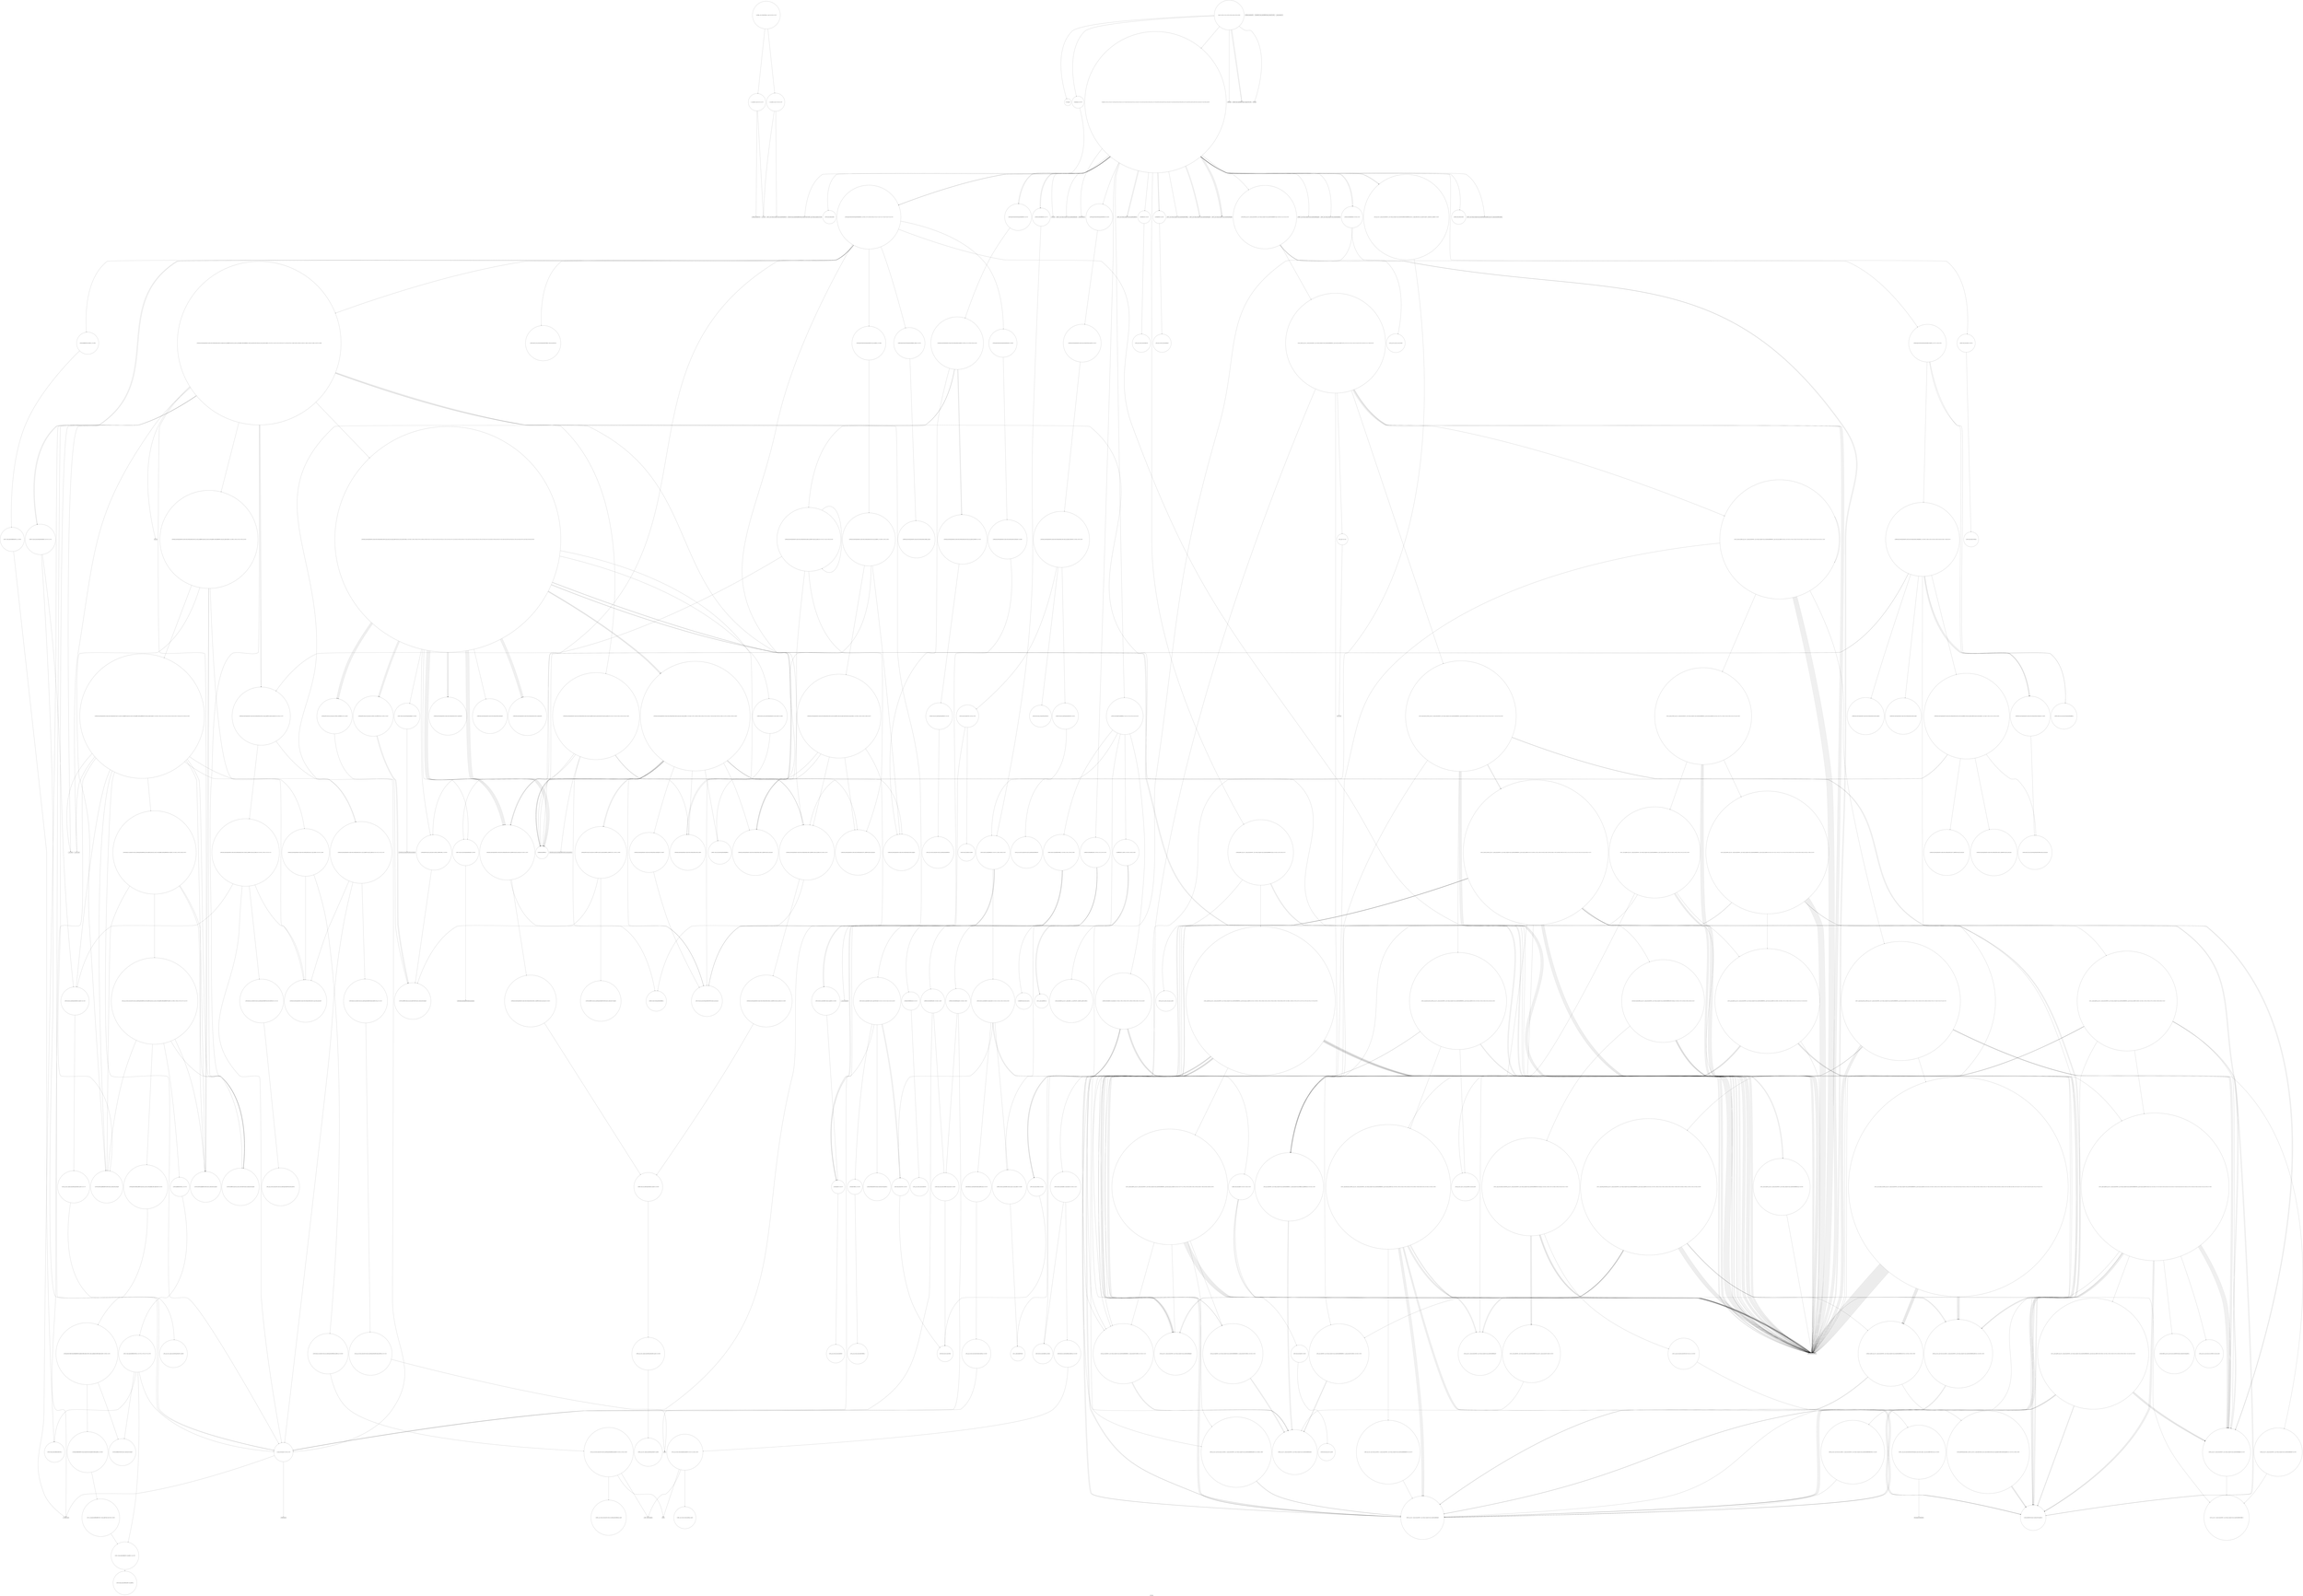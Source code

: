 digraph "Call Graph" {
	label="Call Graph";

	Node0x5591776849f0 [shape=record,shape=circle,label="{__cxx_global_var_init|{<s0>1|<s1>2}}"];
	Node0x5591776849f0:s0 -> Node0x559177684a70[color=black];
	Node0x5591776849f0:s1 -> Node0x559177c455f0[color=black];
	Node0x559177c4ceb0 [shape=record,shape=circle,label="{_ZNKSt13_Bit_iteratordeEv|{<s0>467}}"];
	Node0x559177c4ceb0:s0 -> Node0x559177c4cf30[color=black];
	Node0x559177c46cf0 [shape=record,shape=circle,label="{_ZNK9__gnu_cxx5__ops14_Iter_less_valclINS_17__normal_iteratorIPcNSt7__cxx1112basic_stringIcSt11char_traitsIcESaIcEEEEEcEEbT_RT0_|{<s0>244}}"];
	Node0x559177c46cf0:s0 -> Node0x559177c49210[color=black];
	Node0x559177c45b70 [shape=record,shape=Mrecord,label="{_ZNSt7__cxx1112basic_stringIcSt11char_traitsIcESaIcEE5eraseEN9__gnu_cxx17__normal_iteratorIPKcS4_EES9_}"];
	Node0x559177c49590 [shape=record,shape=circle,label="{_ZNSt8_Rb_treeIcSt4pairIKcxESt10_Select1stIS2_ESt4lessIcESaIS2_EE3endEv|{<s0>498}}"];
	Node0x559177c49590:s0 -> Node0x559177c49510[color=black];
	Node0x559177c473f0 [shape=record,shape=circle,label="{_ZSt23__copy_move_backward_a2ILb1EN9__gnu_cxx17__normal_iteratorIPcNSt7__cxx1112basic_stringIcSt11char_traitsIcESaIcEEEEES9_ET1_T0_SB_SA_|{<s0>345|<s1>346|<s2>347|<s3>348|<s4>349|<s5>350|<s6>351|<s7>352}}"];
	Node0x559177c473f0:s0 -> Node0x559177c48890[color=black];
	Node0x559177c473f0:s1 -> Node0x559177c47570[color=black];
	Node0x559177c473f0:s2 -> Node0x559177c48890[color=black];
	Node0x559177c473f0:s3 -> Node0x559177c47570[color=black];
	Node0x559177c473f0:s4 -> Node0x559177c48890[color=black];
	Node0x559177c473f0:s5 -> Node0x559177c47570[color=black];
	Node0x559177c473f0:s6 -> Node0x559177c474f0[color=black];
	Node0x559177c473f0:s7 -> Node0x559177c49310[color=black];
	Node0x559177c46270 [shape=record,shape=circle,label="{_ZNSt14_Bit_referenceaSEb}"];
	Node0x559177c49c90 [shape=record,shape=circle,label="{_ZN9__gnu_cxx13new_allocatorISt13_Rb_tree_nodeISt4pairIKcxEEE8allocateEmPKv|{<s0>561|<s1>562|<s2>563}}"];
	Node0x559177c49c90:s0 -> Node0x559177c49d10[color=black];
	Node0x559177c49c90:s1 -> Node0x559177c4be30[color=black];
	Node0x559177c49c90:s2 -> Node0x559177c4beb0[color=black];
	Node0x559177c47af0 [shape=record,shape=circle,label="{_ZNSt6vectorIbSaIbEE13_M_initializeEm|{<s0>394|<s1>395|<s2>396|<s3>397|<s4>398|<s5>399|<s6>400|<s7>401|<s8>402}}"];
	Node0x559177c47af0:s0 -> Node0x559177c4ba30[color=black];
	Node0x559177c47af0:s1 -> Node0x559177c4bab0[color=black];
	Node0x559177c47af0:s2 -> Node0x559177c4bb30[color=black];
	Node0x559177c47af0:s3 -> Node0x559177c4bbb0[color=black];
	Node0x559177c47af0:s4 -> Node0x559177c48890[color=black];
	Node0x559177c47af0:s5 -> Node0x559177c4bbb0[color=black];
	Node0x559177c47af0:s6 -> Node0x559177c48890[color=black];
	Node0x559177c47af0:s7 -> Node0x559177c4bc30[color=black];
	Node0x559177c47af0:s8 -> Node0x559177c48890[color=black];
	Node0x559177c46970 [shape=record,shape=circle,label="{_ZNSt8_Rb_treeIcSt4pairIKcxESt10_Select1stIS2_ESt4lessIcESaIS2_EE13_Rb_tree_implIS6_Lb1EEC2Ev|{<s0>88|<s1>89|<s2>90}}"];
	Node0x559177c46970:s0 -> Node0x559177c469f0[color=black];
	Node0x559177c46970:s1 -> Node0x559177c46a70[color=black];
	Node0x559177c46970:s2 -> Node0x559177c46af0[color=black];
	Node0x559177c4a390 [shape=record,shape=circle,label="{_ZNKSt23_Rb_tree_const_iteratorISt4pairIKcxEE13_M_const_castEv|{<s0>584}}"];
	Node0x559177c4a390:s0 -> Node0x559177c49510[color=black];
	Node0x559177c4ba30 [shape=record,shape=circle,label="{_ZNSt13_Bvector_baseISaIbEE11_M_allocateEm|{<s0>420|<s1>421}}"];
	Node0x559177c4ba30:s0 -> Node0x559177c4bab0[color=black];
	Node0x559177c4ba30:s1 -> Node0x559177c4bcb0[color=black];
	Node0x559177c48090 [shape=record,shape=circle,label="{_ZNSt8_Rb_treeIcSt4pairIKcxESt10_Select1stIS2_ESt4lessIcESaIS2_EE7_S_leftEPSt18_Rb_tree_node_base}"];
	Node0x559177c4aa90 [shape=record,shape=Mrecord,label="{_ZSt18_Rb_tree_decrementPSt18_Rb_tree_node_base}"];
	Node0x559177c4c130 [shape=record,shape=circle,label="{_ZNSt13_Bvector_baseISaIbEE13_M_deallocateEv|{<s0>431|<s1>432|<s2>433|<s3>434|<s4>435}}"];
	Node0x559177c4c130:s0 -> Node0x559177c47bf0[color=black];
	Node0x559177c4c130:s1 -> Node0x559177c4c2b0[color=black];
	Node0x559177c4c130:s2 -> Node0x559177c4b830[color=black];
	Node0x559177c4c130:s3 -> Node0x559177c48890[color=black];
	Node0x559177c4c130:s4 -> Node0x559177c48890[color=black];
	Node0x559177c48790 [shape=record,shape=circle,label="{_ZN9__gnu_cxx13new_allocatorISt13_Rb_tree_nodeISt4pairIKcxEEED2Ev}"];
	Node0x559177c4c830 [shape=record,shape=circle,label="{_ZNSt8_Rb_treeIcSt4pairIKcxESt10_Select1stIS2_ESt4lessIcESaIS2_EE7_S_leftEPKSt18_Rb_tree_node_base}"];
	Node0x559177c48e90 [shape=record,shape=circle,label="{_ZSt11__make_heapIN9__gnu_cxx17__normal_iteratorIPcNSt7__cxx1112basic_stringIcSt11char_traitsIcESaIcEEEEENS0_5__ops15_Iter_less_iterEEvT_SC_RT0_|{<s0>194|<s1>195|<s2>196|<s3>197|<s4>198|<s5>199|<s6>200|<s7>201}}"];
	Node0x559177c48e90:s0 -> Node0x559177c48b10[color=black];
	Node0x559177c48e90:s1 -> Node0x559177c48b10[color=black];
	Node0x559177c48e90:s2 -> Node0x559177c49190[color=black];
	Node0x559177c48e90:s3 -> Node0x559177c49210[color=black];
	Node0x559177c48e90:s4 -> Node0x559177c49110[color=black];
	Node0x559177c48e90:s5 -> Node0x559177c48890[color=black];
	Node0x559177c48e90:s6 -> Node0x559177c49110[color=black];
	Node0x559177c48e90:s7 -> Node0x559177c49290[color=black];
	Node0x559177684a70 [shape=record,shape=Mrecord,label="{_ZNSt8ios_base4InitC1Ev}"];
	Node0x559177c4cf30 [shape=record,shape=circle,label="{_ZNSt14_Bit_referenceC2EPmm}"];
	Node0x559177c46d70 [shape=record,shape=circle,label="{_ZN9__gnu_cxx17__normal_iteratorIPcNSt7__cxx1112basic_stringIcSt11char_traitsIcESaIcEEEEmmEv}"];
	Node0x559177c45bf0 [shape=record,shape=circle,label="{_ZSt6uniqueIN9__gnu_cxx17__normal_iteratorIPcNSt7__cxx1112basic_stringIcSt11char_traitsIcESaIcEEEEEET_SA_SA_|{<s0>44|<s1>45|<s2>46|<s3>47}}"];
	Node0x559177c45bf0:s0 -> Node0x559177c48890[color=black];
	Node0x559177c45bf0:s1 -> Node0x559177c48890[color=black];
	Node0x559177c45bf0:s2 -> Node0x559177c477f0[color=black];
	Node0x559177c45bf0:s3 -> Node0x559177c47770[color=black];
	Node0x559177c49610 [shape=record,shape=circle,label="{_ZNKSt8_Rb_treeIcSt4pairIKcxESt10_Select1stIS2_ESt4lessIcESaIS2_EE8key_compEv}"];
	Node0x559177c47470 [shape=record,shape=circle,label="{_ZSt12__miter_baseIN9__gnu_cxx17__normal_iteratorIPcNSt7__cxx1112basic_stringIcSt11char_traitsIcESaIcEEEEEET_SA_|{<s0>353}}"];
	Node0x559177c47470:s0 -> Node0x559177c48890[color=black];
	Node0x559177c462f0 [shape=record,shape=circle,label="{_ZNSt3mapIcxSt4lessIcESaISt4pairIKcxEEEixERS3_|{<s0>66|<s1>67|<s2>68|<s3>69|<s4>70|<s5>71|<s6>72|<s7>73|<s8>74|<s9>75|<s10>76}}"];
	Node0x559177c462f0:s0 -> Node0x559177c4cfb0[color=black];
	Node0x559177c462f0:s1 -> Node0x559177c4d0b0[color=black];
	Node0x559177c462f0:s2 -> Node0x559177c4d030[color=black];
	Node0x559177c462f0:s3 -> Node0x559177c4d130[color=black];
	Node0x559177c462f0:s4 -> Node0x559177c4d1b0[color=black];
	Node0x559177c462f0:s5 -> Node0x559177c4c6b0[color=black];
	Node0x559177c462f0:s6 -> Node0x559177c4d2b0[color=black];
	Node0x559177c462f0:s7 -> Node0x559177c4d330[color=black];
	Node0x559177c462f0:s8 -> Node0x559177c4d230[color=black];
	Node0x559177c462f0:s9 -> Node0x559177c48890[color=black];
	Node0x559177c462f0:s10 -> Node0x559177c4d1b0[color=black];
	Node0x559177c49d10 [shape=record,shape=circle,label="{_ZNK9__gnu_cxx13new_allocatorISt13_Rb_tree_nodeISt4pairIKcxEEE8max_sizeEv}"];
	Node0x559177c47b70 [shape=record,shape=circle,label="{_ZSt4fillIPmiEvT_S1_RKT0_|{<s0>403|<s1>404|<s2>405}}"];
	Node0x559177c47b70:s0 -> Node0x559177c4c0b0[color=black];
	Node0x559177c47b70:s1 -> Node0x559177c4c0b0[color=black];
	Node0x559177c47b70:s2 -> Node0x559177c4c030[color=black];
	Node0x559177c469f0 [shape=record,shape=circle,label="{_ZNSaISt13_Rb_tree_nodeISt4pairIKcxEEEC2Ev|{<s0>91}}"];
	Node0x559177c469f0:s0 -> Node0x559177c46b70[color=black];
	Node0x559177c4a410 [shape=record,shape=circle,label="{_ZNKSt8_Rb_treeIcSt4pairIKcxESt10_Select1stIS2_ESt4lessIcESaIS2_EE4sizeEv}"];
	Node0x559177c4bab0 [shape=record,shape=circle,label="{_ZNSt13_Bvector_baseISaIbEE8_S_nwordEm}"];
	Node0x559177c48110 [shape=record,shape=circle,label="{_ZNSt8_Rb_treeIcSt4pairIKcxESt10_Select1stIS2_ESt4lessIcESaIS2_EE12_M_drop_nodeEPSt13_Rb_tree_nodeIS2_E|{<s0>106|<s1>107}}"];
	Node0x559177c48110:s0 -> Node0x559177c48190[color=black];
	Node0x559177c48110:s1 -> Node0x559177c48210[color=black];
	Node0x559177c4ab10 [shape=record,shape=Mrecord,label="{_ZSt18_Rb_tree_incrementPSt18_Rb_tree_node_base}"];
	Node0x559177c4c1b0 [shape=record,shape=circle,label="{_ZNSt13_Bvector_baseISaIbEE13_Bvector_implD2Ev|{<s0>436}}"];
	Node0x559177c4c1b0:s0 -> Node0x559177c4b630[color=black];
	Node0x559177c48810 [shape=record,shape=circle,label="{_ZSt6__sortIN9__gnu_cxx17__normal_iteratorIPcNSt7__cxx1112basic_stringIcSt11char_traitsIcESaIcEEEEENS0_5__ops15_Iter_less_iterEEvT_SC_T0_|{<s0>121|<s1>122|<s2>123|<s3>124|<s4>125|<s5>126|<s6>127|<s7>128|<s8>129}}"];
	Node0x559177c48810:s0 -> Node0x559177c48990[color=black];
	Node0x559177c48810:s1 -> Node0x559177c48890[color=black];
	Node0x559177c48810:s2 -> Node0x559177c48890[color=black];
	Node0x559177c48810:s3 -> Node0x559177c48b10[color=black];
	Node0x559177c48810:s4 -> Node0x559177c48a90[color=black];
	Node0x559177c48810:s5 -> Node0x559177c48a10[color=black];
	Node0x559177c48810:s6 -> Node0x559177c48890[color=black];
	Node0x559177c48810:s7 -> Node0x559177c48890[color=black];
	Node0x559177c48810:s8 -> Node0x559177c48b90[color=black];
	Node0x559177c4c8b0 [shape=record,shape=circle,label="{_ZNSt8_Rb_treeIcSt4pairIKcxESt10_Select1stIS2_ESt4lessIcESaIS2_EE8_S_rightEPKSt18_Rb_tree_node_base}"];
	Node0x559177c48f10 [shape=record,shape=circle,label="{_ZN9__gnu_cxxltIPcNSt7__cxx1112basic_stringIcSt11char_traitsIcESaIcEEEEEbRKNS_17__normal_iteratorIT_T0_EESD_|{<s0>202|<s1>203}}"];
	Node0x559177c48f10:s0 -> Node0x559177c48c10[color=black];
	Node0x559177c48f10:s1 -> Node0x559177c48c10[color=black];
	Node0x559177c45570 [shape=record,shape=Mrecord,label="{_ZNSt8ios_base4InitD1Ev}"];
	Node0x559177c4cfb0 [shape=record,shape=circle,label="{_ZNSt3mapIcxSt4lessIcESaISt4pairIKcxEEE11lower_boundERS3_|{<s0>468}}"];
	Node0x559177c4cfb0:s0 -> Node0x559177c4d3b0[color=black];
	Node0x559177c46df0 [shape=record,shape=circle,label="{_ZSt22__move_median_to_firstIN9__gnu_cxx17__normal_iteratorIPcNSt7__cxx1112basic_stringIcSt11char_traitsIcESaIcEEEEENS0_5__ops15_Iter_less_iterEEvT_SC_SC_SC_T0_|{<s0>245|<s1>246|<s2>247|<s3>248|<s4>249|<s5>250|<s6>251|<s7>252|<s8>253|<s9>254|<s10>255|<s11>256|<s12>257|<s13>258|<s14>259|<s15>260|<s16>261|<s17>262|<s18>263|<s19>264|<s20>265|<s21>266|<s22>267|<s23>268|<s24>269|<s25>270|<s26>271|<s27>272|<s28>273|<s29>274|<s30>275|<s31>276|<s32>277}}"];
	Node0x559177c46df0:s0 -> Node0x559177c48890[color=black];
	Node0x559177c46df0:s1 -> Node0x559177c48890[color=black];
	Node0x559177c46df0:s2 -> Node0x559177c48f90[color=black];
	Node0x559177c46df0:s3 -> Node0x559177c48890[color=black];
	Node0x559177c46df0:s4 -> Node0x559177c48890[color=black];
	Node0x559177c46df0:s5 -> Node0x559177c48f90[color=black];
	Node0x559177c46df0:s6 -> Node0x559177c48890[color=black];
	Node0x559177c46df0:s7 -> Node0x559177c48890[color=black];
	Node0x559177c46df0:s8 -> Node0x559177c46f70[color=black];
	Node0x559177c46df0:s9 -> Node0x559177c48890[color=black];
	Node0x559177c46df0:s10 -> Node0x559177c48890[color=black];
	Node0x559177c46df0:s11 -> Node0x559177c48f90[color=black];
	Node0x559177c46df0:s12 -> Node0x559177c48890[color=black];
	Node0x559177c46df0:s13 -> Node0x559177c48890[color=black];
	Node0x559177c46df0:s14 -> Node0x559177c46f70[color=black];
	Node0x559177c46df0:s15 -> Node0x559177c48890[color=black];
	Node0x559177c46df0:s16 -> Node0x559177c48890[color=black];
	Node0x559177c46df0:s17 -> Node0x559177c46f70[color=black];
	Node0x559177c46df0:s18 -> Node0x559177c48890[color=black];
	Node0x559177c46df0:s19 -> Node0x559177c48890[color=black];
	Node0x559177c46df0:s20 -> Node0x559177c48f90[color=black];
	Node0x559177c46df0:s21 -> Node0x559177c48890[color=black];
	Node0x559177c46df0:s22 -> Node0x559177c48890[color=black];
	Node0x559177c46df0:s23 -> Node0x559177c46f70[color=black];
	Node0x559177c46df0:s24 -> Node0x559177c48890[color=black];
	Node0x559177c46df0:s25 -> Node0x559177c48890[color=black];
	Node0x559177c46df0:s26 -> Node0x559177c48f90[color=black];
	Node0x559177c46df0:s27 -> Node0x559177c48890[color=black];
	Node0x559177c46df0:s28 -> Node0x559177c48890[color=black];
	Node0x559177c46df0:s29 -> Node0x559177c46f70[color=black];
	Node0x559177c46df0:s30 -> Node0x559177c48890[color=black];
	Node0x559177c46df0:s31 -> Node0x559177c48890[color=black];
	Node0x559177c46df0:s32 -> Node0x559177c46f70[color=black];
	Node0x559177c45c70 [shape=record,shape=circle,label="{_ZN9__gnu_cxx17__normal_iteratorIPKcNSt7__cxx1112basic_stringIcSt11char_traitsIcESaIcEEEEC2IPcEERKNS0_IT_NS_11__enable_ifIXsr3std10__are_sameISC_SB_EE7__valueES8_E6__typeEEE|{<s0>48}}"];
	Node0x559177c45c70:s0 -> Node0x559177c48c10[color=black];
	Node0x559177c49690 [shape=record,shape=circle,label="{_ZNSt8_Rb_treeIcSt4pairIKcxESt10_Select1stIS2_ESt4lessIcESaIS2_EE14_M_create_nodeIJRKSt21piecewise_construct_tSt5tupleIJRS1_EESD_IJEEEEEPSt13_Rb_tree_nodeIS2_EDpOT_|{<s0>499|<s1>500|<s2>501|<s3>502|<s4>503}}"];
	Node0x559177c49690:s0 -> Node0x559177c49b10[color=black];
	Node0x559177c49690:s1 -> Node0x559177c49710[color=black];
	Node0x559177c49690:s2 -> Node0x559177c49790[color=black];
	Node0x559177c49690:s3 -> Node0x559177c49810[color=black];
	Node0x559177c49690:s4 -> Node0x559177c49b90[color=black];
	Node0x559177c474f0 [shape=record,shape=circle,label="{_ZSt22__copy_move_backward_aILb1EPcS0_ET1_T0_S2_S1_|{<s0>354}}"];
	Node0x559177c474f0:s0 -> Node0x559177c475f0[color=black];
	Node0x559177c46370 [shape=record,shape=Mrecord,label="{_ZNSolsEx}"];
	Node0x559177c49d90 [shape=record,shape=circle,label="{_ZNSt16allocator_traitsISaISt13_Rb_tree_nodeISt4pairIKcxEEEE9constructIS3_JRKSt21piecewise_construct_tSt5tupleIJRS2_EESB_IJEEEEEvRS5_PT_DpOT0_|{<s0>564|<s1>565|<s2>566|<s3>567}}"];
	Node0x559177c49d90:s0 -> Node0x559177c49710[color=black];
	Node0x559177c49d90:s1 -> Node0x559177c49790[color=black];
	Node0x559177c49d90:s2 -> Node0x559177c49810[color=black];
	Node0x559177c49d90:s3 -> Node0x559177c49e10[color=black];
	Node0x559177c47bf0 [shape=record,shape=circle,label="{_ZNKSt13_Bvector_baseISaIbEE13_Bvector_impl11_M_end_addrEv|{<s0>406}}"];
	Node0x559177c47bf0:s0 -> Node0x559177c4bb30[color=black];
	Node0x559177c46a70 [shape=record,shape=circle,label="{_ZNSt20_Rb_tree_key_compareISt4lessIcEEC2Ev}"];
	Node0x559177c4a490 [shape=record,shape=circle,label="{_ZNSt8_Rb_treeIcSt4pairIKcxESt10_Select1stIS2_ESt4lessIcESaIS2_EE12_M_rightmostEv}"];
	Node0x559177c4bb30 [shape=record,shape=circle,label="{_ZSt11__addressofImEPT_RS0_}"];
	Node0x559177c48190 [shape=record,shape=circle,label="{_ZNSt8_Rb_treeIcSt4pairIKcxESt10_Select1stIS2_ESt4lessIcESaIS2_EE15_M_destroy_nodeEPSt13_Rb_tree_nodeIS2_E|{<s0>108|<s1>109|<s2>110|<s3>111}}"];
	Node0x559177c48190:s0 -> Node0x559177c48310[color=black];
	Node0x559177c48190:s1 -> Node0x559177c48390[color=black];
	Node0x559177c48190:s2 -> Node0x559177c48290[color=black];
	Node0x559177c48190:s3 -> Node0x559177c47c90[color=black];
	Node0x559177c4ab90 [shape=record,shape=Mrecord,label="{_ZSt29_Rb_tree_insert_and_rebalancebPSt18_Rb_tree_node_baseS0_RS_}"];
	Node0x559177c4c230 [shape=record,shape=Mrecord,label="{__cxa_call_unexpected}"];
	Node0x559177c48890 [shape=record,shape=Mrecord,label="{llvm.memcpy.p0i8.p0i8.i64}"];
	Node0x559177c4c930 [shape=record,shape=circle,label="{_ZNSt23_Rb_tree_const_iteratorISt4pairIKcxEEC2EPKSt18_Rb_tree_node_base}"];
	Node0x559177c48f90 [shape=record,shape=circle,label="{_ZNK9__gnu_cxx5__ops15_Iter_less_iterclINS_17__normal_iteratorIPcNSt7__cxx1112basic_stringIcSt11char_traitsIcESaIcEEEEESB_EEbT_T0_|{<s0>204|<s1>205}}"];
	Node0x559177c48f90:s0 -> Node0x559177c49210[color=black];
	Node0x559177c48f90:s1 -> Node0x559177c49210[color=black];
	Node0x559177c455f0 [shape=record,shape=Mrecord,label="{__cxa_atexit}"];
	Node0x559177c4d030 [shape=record,shape=circle,label="{_ZNKSt17_Rb_tree_iteratorISt4pairIKcxEEeqERKS3_}"];
	Node0x559177c46e70 [shape=record,shape=circle,label="{_ZNK9__gnu_cxx17__normal_iteratorIPcNSt7__cxx1112basic_stringIcSt11char_traitsIcESaIcEEEEmiEl|{<s0>278}}"];
	Node0x559177c46e70:s0 -> Node0x559177c49310[color=black];
	Node0x559177c45cf0 [shape=record,shape=Mrecord,label="{_ZNKSt7__cxx1112basic_stringIcSt11char_traitsIcESaIcEE4sizeEv}"];
	Node0x559177c49710 [shape=record,shape=circle,label="{_ZSt7forwardIRKSt21piecewise_construct_tEOT_RNSt16remove_referenceIS3_E4typeE}"];
	Node0x559177c47570 [shape=record,shape=circle,label="{_ZSt12__niter_baseIPcNSt7__cxx1112basic_stringIcSt11char_traitsIcESaIcEEEET_N9__gnu_cxx17__normal_iteratorIS7_T0_EE|{<s0>355}}"];
	Node0x559177c47570:s0 -> Node0x559177c48c10[color=black];
	Node0x559177c463f0 [shape=record,shape=Mrecord,label="{_ZNSolsEPFRSoS_E}"];
	Node0x559177c49e10 [shape=record,shape=circle,label="{_ZN9__gnu_cxx13new_allocatorISt13_Rb_tree_nodeISt4pairIKcxEEE9constructIS4_JRKSt21piecewise_construct_tSt5tupleIJRS3_EESB_IJEEEEEvPT_DpOT0_|{<s0>568|<s1>569|<s2>570|<s3>571|<s4>572}}"];
	Node0x559177c49e10:s0 -> Node0x559177c49710[color=black];
	Node0x559177c49e10:s1 -> Node0x559177c49790[color=black];
	Node0x559177c49e10:s2 -> Node0x559177c49e90[color=black];
	Node0x559177c49e10:s3 -> Node0x559177c49810[color=black];
	Node0x559177c49e10:s4 -> Node0x559177c49f10[color=black];
	Node0x559177c4b4b0 [shape=record,shape=circle,label="{_ZNSt13_Bvector_baseISaIbEED2Ev|{<s0>407|<s1>408|<s2>409|<s3>410}}"];
	Node0x559177c4b4b0:s0 -> Node0x559177c4c130[color=black];
	Node0x559177c4b4b0:s1 -> Node0x559177c4c1b0[color=black];
	Node0x559177c4b4b0:s2 -> Node0x559177c4c1b0[color=black];
	Node0x559177c4b4b0:s3 -> Node0x559177c4c230[color=black];
	Node0x559177c46af0 [shape=record,shape=circle,label="{_ZNSt15_Rb_tree_headerC2Ev|{<s0>92|<s1>93}}"];
	Node0x559177c46af0:s0 -> Node0x559177c46bf0[color=black];
	Node0x559177c46af0:s1 -> Node0x559177c47c90[color=black];
	Node0x559177c4a510 [shape=record,shape=circle,label="{_ZNSt4pairIPSt18_Rb_tree_node_baseS1_EC2IRS1_Lb1EEERKS1_OT_|{<s0>585}}"];
	Node0x559177c4a510:s0 -> Node0x559177c4a890[color=black];
	Node0x559177c4bbb0 [shape=record,shape=circle,label="{_ZNSt13_Bit_iteratorC2EPmj|{<s0>422}}"];
	Node0x559177c4bbb0:s0 -> Node0x559177c4b930[color=black];
	Node0x559177c48210 [shape=record,shape=circle,label="{_ZNSt8_Rb_treeIcSt4pairIKcxESt10_Select1stIS2_ESt4lessIcESaIS2_EE11_M_put_nodeEPSt13_Rb_tree_nodeIS2_E|{<s0>112|<s1>113|<s2>114}}"];
	Node0x559177c48210:s0 -> Node0x559177c48310[color=black];
	Node0x559177c48210:s1 -> Node0x559177c48590[color=black];
	Node0x559177c48210:s2 -> Node0x559177c47c90[color=black];
	Node0x559177c4ac10 [shape=record,shape=circle,label="{_ZNSt11_Tuple_implILm0EJRKcEEC2ES1_|{<s0>609}}"];
	Node0x559177c4ac10:s0 -> Node0x559177c4a110[color=black];
	Node0x559177c4c2b0 [shape=record,shape=circle,label="{_ZNSt16allocator_traitsISaImEE10deallocateERS0_Pmm|{<s0>437}}"];
	Node0x559177c4c2b0:s0 -> Node0x559177c4c330[color=black];
	Node0x559177c48910 [shape=record,shape=circle,label="{_ZN9__gnu_cxx5__ops16__iter_less_iterEv}"];
	Node0x559177c4c9b0 [shape=record,shape=circle,label="{_ZNKSt10_Select1stISt4pairIKcxEEclERKS2_}"];
	Node0x559177c49010 [shape=record,shape=circle,label="{_ZSt10__pop_heapIN9__gnu_cxx17__normal_iteratorIPcNSt7__cxx1112basic_stringIcSt11char_traitsIcESaIcEEEEENS0_5__ops15_Iter_less_iterEEvT_SC_SC_RT0_|{<s0>206|<s1>207|<s2>208|<s3>209|<s4>210|<s5>211|<s6>212|<s7>213|<s8>214}}"];
	Node0x559177c49010:s0 -> Node0x559177c49210[color=black];
	Node0x559177c49010:s1 -> Node0x559177c49110[color=black];
	Node0x559177c49010:s2 -> Node0x559177c49210[color=black];
	Node0x559177c49010:s3 -> Node0x559177c49110[color=black];
	Node0x559177c49010:s4 -> Node0x559177c49210[color=black];
	Node0x559177c49010:s5 -> Node0x559177c48890[color=black];
	Node0x559177c49010:s6 -> Node0x559177c48b10[color=black];
	Node0x559177c49010:s7 -> Node0x559177c49110[color=black];
	Node0x559177c49010:s8 -> Node0x559177c49290[color=black];
	Node0x559177c45670 [shape=record,shape=circle,label="{__cxx_global_var_init.1|{<s0>3|<s1>4}}"];
	Node0x559177c45670:s0 -> Node0x559177c456f0[color=black];
	Node0x559177c45670:s1 -> Node0x559177c455f0[color=black];
	Node0x559177c4d0b0 [shape=record,shape=circle,label="{_ZNSt3mapIcxSt4lessIcESaISt4pairIKcxEEE3endEv|{<s0>469}}"];
	Node0x559177c4d0b0:s0 -> Node0x559177c49590[color=black];
	Node0x559177c46ef0 [shape=record,shape=circle,label="{_ZSt21__unguarded_partitionIN9__gnu_cxx17__normal_iteratorIPcNSt7__cxx1112basic_stringIcSt11char_traitsIcESaIcEEEEENS0_5__ops15_Iter_less_iterEET_SC_SC_SC_T0_|{<s0>279|<s1>280|<s2>281|<s3>282|<s4>283|<s5>284|<s6>285|<s7>286|<s8>287|<s9>288|<s10>289|<s11>290|<s12>291|<s13>292|<s14>293}}"];
	Node0x559177c46ef0:s0 -> Node0x559177c48890[color=black];
	Node0x559177c46ef0:s1 -> Node0x559177c48890[color=black];
	Node0x559177c46ef0:s2 -> Node0x559177c48f90[color=black];
	Node0x559177c46ef0:s3 -> Node0x559177c49090[color=black];
	Node0x559177c46ef0:s4 -> Node0x559177c46d70[color=black];
	Node0x559177c46ef0:s5 -> Node0x559177c48890[color=black];
	Node0x559177c46ef0:s6 -> Node0x559177c48890[color=black];
	Node0x559177c46ef0:s7 -> Node0x559177c48f90[color=black];
	Node0x559177c46ef0:s8 -> Node0x559177c46d70[color=black];
	Node0x559177c46ef0:s9 -> Node0x559177c48f10[color=black];
	Node0x559177c46ef0:s10 -> Node0x559177c48890[color=black];
	Node0x559177c46ef0:s11 -> Node0x559177c48890[color=black];
	Node0x559177c46ef0:s12 -> Node0x559177c48890[color=black];
	Node0x559177c46ef0:s13 -> Node0x559177c46f70[color=black];
	Node0x559177c46ef0:s14 -> Node0x559177c49090[color=black];
	Node0x559177c45d70 [shape=record,shape=circle,label="{_ZNSt3mapIcxSt4lessIcESaISt4pairIKcxEEEC2Ev|{<s0>49}}"];
	Node0x559177c45d70:s0 -> Node0x559177c468f0[color=black];
	Node0x559177c49790 [shape=record,shape=circle,label="{_ZSt7forwardISt5tupleIJRKcEEEOT_RNSt16remove_referenceIS4_E4typeE}"];
	Node0x559177c475f0 [shape=record,shape=circle,label="{_ZNSt20__copy_move_backwardILb1ELb1ESt26random_access_iterator_tagE13__copy_move_bIcEEPT_PKS3_S6_S4_|{<s0>356}}"];
	Node0x559177c475f0:s0 -> Node0x559177c47670[color=black];
	Node0x559177c46470 [shape=record,shape=Mrecord,label="{_ZSt4endlIcSt11char_traitsIcEERSt13basic_ostreamIT_T0_ES6_}"];
	Node0x559177c49e90 [shape=record,shape=circle,label="{_ZNSt5tupleIJRKcEEC2EOS2_|{<s0>573}}"];
	Node0x559177c49e90:s0 -> Node0x559177c49f90[color=black];
	Node0x559177c4b530 [shape=record,shape=circle,label="{_ZNSaImEC2IbEERKSaIT_E|{<s0>411}}"];
	Node0x559177c4b530:s0 -> Node0x559177c4b6b0[color=black];
	Node0x559177c46b70 [shape=record,shape=circle,label="{_ZN9__gnu_cxx13new_allocatorISt13_Rb_tree_nodeISt4pairIKcxEEEC2Ev}"];
	Node0x559177c4a590 [shape=record,shape=circle,label="{_ZNSt8_Rb_treeIcSt4pairIKcxESt10_Select1stIS2_ESt4lessIcESaIS2_EE24_M_get_insert_unique_posERS1_|{<s0>586|<s1>587|<s2>588|<s3>589|<s4>590|<s5>591|<s6>592|<s7>593|<s8>594|<s9>595|<s10>596|<s11>597|<s12>598|<s13>599|<s14>600}}"];
	Node0x559177c4a590:s0 -> Node0x559177c47f10[color=black];
	Node0x559177c4a590:s1 -> Node0x559177c49490[color=black];
	Node0x559177c4a590:s2 -> Node0x559177c4c7b0[color=black];
	Node0x559177c4a590:s3 -> Node0x559177c4c6b0[color=black];
	Node0x559177c4a590:s4 -> Node0x559177c48090[color=black];
	Node0x559177c4a590:s5 -> Node0x559177c48010[color=black];
	Node0x559177c4a590:s6 -> Node0x559177c49510[color=black];
	Node0x559177c4a590:s7 -> Node0x559177c4a910[color=black];
	Node0x559177c4a590:s8 -> Node0x559177c4d030[color=black];
	Node0x559177c4a590:s9 -> Node0x559177c4a990[color=black];
	Node0x559177c4a590:s10 -> Node0x559177c4a710[color=black];
	Node0x559177c4a590:s11 -> Node0x559177c4c730[color=black];
	Node0x559177c4a590:s12 -> Node0x559177c4c6b0[color=black];
	Node0x559177c4a590:s13 -> Node0x559177c4a990[color=black];
	Node0x559177c4a590:s14 -> Node0x559177c4a810[color=black];
	Node0x559177c4bc30 [shape=record,shape=circle,label="{_ZNKSt13_Bit_iteratorplEl|{<s0>423|<s1>424|<s2>425}}"];
	Node0x559177c4bc30:s0 -> Node0x559177c48890[color=black];
	Node0x559177c4bc30:s1 -> Node0x559177c4bf30[color=black];
	Node0x559177c4bc30:s2 -> Node0x559177c48890[color=black];
	Node0x559177c48290 [shape=record,shape=circle,label="{_ZNSt16allocator_traitsISaISt13_Rb_tree_nodeISt4pairIKcxEEEE7destroyIS3_EEvRS5_PT_|{<s0>115}}"];
	Node0x559177c48290:s0 -> Node0x559177c48410[color=black];
	Node0x559177c4ac90 [shape=record,shape=circle,label="{_GLOBAL__sub_I_VitalyGoldstein_0_1.cpp|{<s0>610|<s1>611}}"];
	Node0x559177c4ac90:s0 -> Node0x5591776849f0[color=black];
	Node0x559177c4ac90:s1 -> Node0x559177c45670[color=black];
	Node0x559177c4c330 [shape=record,shape=circle,label="{_ZN9__gnu_cxx13new_allocatorImE10deallocateEPmm|{<s0>438}}"];
	Node0x559177c4c330:s0 -> Node0x559177c48690[color=black];
	Node0x559177c48990 [shape=record,shape=circle,label="{_ZN9__gnu_cxxneIPcNSt7__cxx1112basic_stringIcSt11char_traitsIcESaIcEEEEEbRKNS_17__normal_iteratorIT_T0_EESD_|{<s0>130|<s1>131}}"];
	Node0x559177c48990:s0 -> Node0x559177c48c10[color=black];
	Node0x559177c48990:s1 -> Node0x559177c48c10[color=black];
	Node0x559177c4ca30 [shape=record,shape=circle,label="{_ZNSt8_Rb_treeIcSt4pairIKcxESt10_Select1stIS2_ESt4lessIcESaIS2_EE8_S_valueEPKSt13_Rb_tree_nodeIS2_E|{<s0>458}}"];
	Node0x559177c4ca30:s0 -> Node0x559177c4cab0[color=black];
	Node0x559177c49090 [shape=record,shape=circle,label="{_ZN9__gnu_cxx17__normal_iteratorIPcNSt7__cxx1112basic_stringIcSt11char_traitsIcESaIcEEEEppEv}"];
	Node0x559177c456f0 [shape=record,shape=Mrecord,label="{_ZNSt7__cxx1112basic_stringIcSt11char_traitsIcESaIcEEC1Ev}"];
	Node0x559177c4d130 [shape=record,shape=circle,label="{_ZNKSt3mapIcxSt4lessIcESaISt4pairIKcxEEE8key_compEv|{<s0>470}}"];
	Node0x559177c4d130:s0 -> Node0x559177c49610[color=black];
	Node0x559177c46f70 [shape=record,shape=circle,label="{_ZSt9iter_swapIN9__gnu_cxx17__normal_iteratorIPcNSt7__cxx1112basic_stringIcSt11char_traitsIcESaIcEEEEES9_EvT_T0_|{<s0>294|<s1>295|<s2>296}}"];
	Node0x559177c46f70:s0 -> Node0x559177c49210[color=black];
	Node0x559177c46f70:s1 -> Node0x559177c49210[color=black];
	Node0x559177c46f70:s2 -> Node0x559177c46ff0[color=black];
	Node0x559177c45df0 [shape=record,shape=circle,label="{_ZNSaIbEC2Ev|{<s0>50}}"];
	Node0x559177c45df0:s0 -> Node0x559177c47970[color=black];
	Node0x559177c49810 [shape=record,shape=circle,label="{_ZSt7forwardISt5tupleIJEEEOT_RNSt16remove_referenceIS2_E4typeE}"];
	Node0x559177c47670 [shape=record,shape=Mrecord,label="{llvm.memmove.p0i8.p0i8.i64}"];
	Node0x559177c464f0 [shape=record,shape=circle,label="{_ZNSt6vectorIbSaIbEED2Ev|{<s0>77}}"];
	Node0x559177c464f0:s0 -> Node0x559177c4b4b0[color=black];
	Node0x559177c49f10 [shape=record,shape=circle,label="{_ZNSt4pairIKcxEC2IJRS0_EJEEESt21piecewise_construct_tSt5tupleIJDpT_EES5_IJDpT0_EE|{<s0>574}}"];
	Node0x559177c49f10:s0 -> Node0x559177c4a210[color=black];
	Node0x559177c4b5b0 [shape=record,shape=circle,label="{_ZNSt13_Bvector_baseISaIbEE13_Bvector_implC2EOSaImE|{<s0>412|<s1>413|<s2>414|<s3>415|<s4>416}}"];
	Node0x559177c4b5b0:s0 -> Node0x559177c4b730[color=black];
	Node0x559177c4b5b0:s1 -> Node0x559177c4b7b0[color=black];
	Node0x559177c4b5b0:s2 -> Node0x559177c4b830[color=black];
	Node0x559177c4b5b0:s3 -> Node0x559177c4b830[color=black];
	Node0x559177c4b5b0:s4 -> Node0x559177c4b630[color=black];
	Node0x559177c46bf0 [shape=record,shape=circle,label="{_ZNSt15_Rb_tree_header8_M_resetEv}"];
	Node0x559177c4a610 [shape=record,shape=circle,label="{_ZNSt8_Rb_treeIcSt4pairIKcxESt10_Select1stIS2_ESt4lessIcESaIS2_EE11_M_leftmostEv}"];
	Node0x559177c4bcb0 [shape=record,shape=circle,label="{_ZNSt16allocator_traitsISaImEE8allocateERS0_m|{<s0>426}}"];
	Node0x559177c4bcb0:s0 -> Node0x559177c4bd30[color=black];
	Node0x559177c48310 [shape=record,shape=circle,label="{_ZNSt8_Rb_treeIcSt4pairIKcxESt10_Select1stIS2_ESt4lessIcESaIS2_EE21_M_get_Node_allocatorEv}"];
	Node0x559177c4c3b0 [shape=record,shape=circle,label="{_ZNKSt8_Rb_treeIcSt4pairIKcxESt10_Select1stIS2_ESt4lessIcESaIS2_EE4findERS1_|{<s0>439|<s1>440|<s2>441|<s3>442|<s4>443|<s5>444|<s6>445|<s7>446|<s8>447}}"];
	Node0x559177c4c3b0:s0 -> Node0x559177c4c5b0[color=black];
	Node0x559177c4c3b0:s1 -> Node0x559177c4c630[color=black];
	Node0x559177c4c3b0:s2 -> Node0x559177c4c530[color=black];
	Node0x559177c4c3b0:s3 -> Node0x559177c4c4b0[color=black];
	Node0x559177c4c3b0:s4 -> Node0x559177c4c430[color=black];
	Node0x559177c4c3b0:s5 -> Node0x559177c4c730[color=black];
	Node0x559177c4c3b0:s6 -> Node0x559177c4c6b0[color=black];
	Node0x559177c4c3b0:s7 -> Node0x559177c4c4b0[color=black];
	Node0x559177c4c3b0:s8 -> Node0x559177c48890[color=black];
	Node0x559177c48a10 [shape=record,shape=circle,label="{_ZSt16__introsort_loopIN9__gnu_cxx17__normal_iteratorIPcNSt7__cxx1112basic_stringIcSt11char_traitsIcESaIcEEEEElNS0_5__ops15_Iter_less_iterEEvT_SC_T0_T1_|{<s0>132|<s1>133|<s2>134|<s3>135|<s4>136|<s5>137|<s6>138|<s7>139|<s8>140|<s9>141|<s10>142|<s11>143}}"];
	Node0x559177c48a10:s0 -> Node0x559177c48b10[color=black];
	Node0x559177c48a10:s1 -> Node0x559177c48890[color=black];
	Node0x559177c48a10:s2 -> Node0x559177c48890[color=black];
	Node0x559177c48a10:s3 -> Node0x559177c48890[color=black];
	Node0x559177c48a10:s4 -> Node0x559177c48c90[color=black];
	Node0x559177c48a10:s5 -> Node0x559177c48890[color=black];
	Node0x559177c48a10:s6 -> Node0x559177c48890[color=black];
	Node0x559177c48a10:s7 -> Node0x559177c48d10[color=black];
	Node0x559177c48a10:s8 -> Node0x559177c48890[color=black];
	Node0x559177c48a10:s9 -> Node0x559177c48890[color=black];
	Node0x559177c48a10:s10 -> Node0x559177c48a10[color=black];
	Node0x559177c48a10:s11 -> Node0x559177c48890[color=black];
	Node0x559177c4cab0 [shape=record,shape=circle,label="{_ZNKSt13_Rb_tree_nodeISt4pairIKcxEE9_M_valptrEv|{<s0>459}}"];
	Node0x559177c4cab0:s0 -> Node0x559177c4cb30[color=black];
	Node0x559177c49110 [shape=record,shape=circle,label="{_ZSt4moveIRcEONSt16remove_referenceIT_E4typeEOS2_}"];
	Node0x559177c45770 [shape=record,shape=Mrecord,label="{_ZNSt7__cxx1112basic_stringIcSt11char_traitsIcESaIcEED1Ev}"];
	Node0x559177c4d1b0 [shape=record,shape=circle,label="{_ZNKSt17_Rb_tree_iteratorISt4pairIKcxEEdeEv|{<s0>471|<s1>472}}"];
	Node0x559177c4d1b0:s0 -> Node0x559177c48390[color=black];
	Node0x559177c4d1b0:s1 -> Node0x559177c47c90[color=black];
	Node0x559177c46ff0 [shape=record,shape=circle,label="{_ZSt4swapIcENSt9enable_ifIXsr6__and_ISt6__not_ISt15__is_tuple_likeIT_EESt21is_move_constructibleIS3_ESt18is_move_assignableIS3_EEE5valueEvE4typeERS3_SC_|{<s0>297|<s1>298|<s2>299}}"];
	Node0x559177c46ff0:s0 -> Node0x559177c49110[color=black];
	Node0x559177c46ff0:s1 -> Node0x559177c49110[color=black];
	Node0x559177c46ff0:s2 -> Node0x559177c49110[color=black];
	Node0x559177c45e70 [shape=record,shape=circle,label="{_ZNSt6vectorIbSaIbEEC2EmRKbRKS0_|{<s0>51|<s1>52|<s2>53|<s3>54|<s4>55}}"];
	Node0x559177c45e70:s0 -> Node0x559177c47a70[color=black];
	Node0x559177c45e70:s1 -> Node0x559177c47af0[color=black];
	Node0x559177c45e70:s2 -> Node0x559177c47bf0[color=black];
	Node0x559177c45e70:s3 -> Node0x559177c47b70[color=black];
	Node0x559177c45e70:s4 -> Node0x559177c4b4b0[color=black];
	Node0x559177c49890 [shape=record,shape=circle,label="{_ZNSt8_Rb_treeIcSt4pairIKcxESt10_Select1stIS2_ESt4lessIcESaIS2_EE29_M_get_insert_hint_unique_posESt23_Rb_tree_const_iteratorIS2_ERS1_|{<s0>504|<s1>505|<s2>506|<s3>507|<s4>508|<s5>509|<s6>510|<s7>511|<s8>512|<s9>513|<s10>514|<s11>515|<s12>516|<s13>517|<s14>518|<s15>519|<s16>520|<s17>521|<s18>522|<s19>523|<s20>524|<s21>525|<s22>526|<s23>527|<s24>528|<s25>529|<s26>530|<s27>531|<s28>532|<s29>533|<s30>534|<s31>535|<s32>536|<s33>537|<s34>538|<s35>539|<s36>540}}"];
	Node0x559177c49890:s0 -> Node0x559177c4a390[color=black];
	Node0x559177c49890:s1 -> Node0x559177c49490[color=black];
	Node0x559177c49890:s2 -> Node0x559177c4a410[color=black];
	Node0x559177c49890:s3 -> Node0x559177c4a490[color=black];
	Node0x559177c49890:s4 -> Node0x559177c4c730[color=black];
	Node0x559177c49890:s5 -> Node0x559177c4c6b0[color=black];
	Node0x559177c49890:s6 -> Node0x559177c4a490[color=black];
	Node0x559177c49890:s7 -> Node0x559177c4a510[color=black];
	Node0x559177c49890:s8 -> Node0x559177c4a590[color=black];
	Node0x559177c49890:s9 -> Node0x559177c4c730[color=black];
	Node0x559177c49890:s10 -> Node0x559177c4c6b0[color=black];
	Node0x559177c49890:s11 -> Node0x559177c48890[color=black];
	Node0x559177c49890:s12 -> Node0x559177c4a610[color=black];
	Node0x559177c49890:s13 -> Node0x559177c4a610[color=black];
	Node0x559177c49890:s14 -> Node0x559177c4a610[color=black];
	Node0x559177c49890:s15 -> Node0x559177c4a690[color=black];
	Node0x559177c49890:s16 -> Node0x559177c4a710[color=black];
	Node0x559177c49890:s17 -> Node0x559177c4c730[color=black];
	Node0x559177c49890:s18 -> Node0x559177c4c6b0[color=black];
	Node0x559177c49890:s19 -> Node0x559177c48010[color=black];
	Node0x559177c49890:s20 -> Node0x559177c4a510[color=black];
	Node0x559177c49890:s21 -> Node0x559177c4a690[color=black];
	Node0x559177c49890:s22 -> Node0x559177c4a590[color=black];
	Node0x559177c49890:s23 -> Node0x559177c4c730[color=black];
	Node0x559177c49890:s24 -> Node0x559177c4c6b0[color=black];
	Node0x559177c49890:s25 -> Node0x559177c48890[color=black];
	Node0x559177c49890:s26 -> Node0x559177c4a490[color=black];
	Node0x559177c49890:s27 -> Node0x559177c4a490[color=black];
	Node0x559177c49890:s28 -> Node0x559177c4a510[color=black];
	Node0x559177c49890:s29 -> Node0x559177c4a790[color=black];
	Node0x559177c49890:s30 -> Node0x559177c4c730[color=black];
	Node0x559177c49890:s31 -> Node0x559177c4c6b0[color=black];
	Node0x559177c49890:s32 -> Node0x559177c48010[color=black];
	Node0x559177c49890:s33 -> Node0x559177c4a510[color=black];
	Node0x559177c49890:s34 -> Node0x559177c4a690[color=black];
	Node0x559177c49890:s35 -> Node0x559177c4a590[color=black];
	Node0x559177c49890:s36 -> Node0x559177c4a810[color=black];
	Node0x559177c476f0 [shape=record,shape=circle,label="{_ZNK9__gnu_cxx5__ops14_Val_less_iterclIcNS_17__normal_iteratorIPcNSt7__cxx1112basic_stringIcSt11char_traitsIcESaIcEEEEEEEbRT_T0_|{<s0>357}}"];
	Node0x559177c476f0:s0 -> Node0x559177c49210[color=black];
	Node0x559177c46570 [shape=record,shape=circle,label="{_ZNSt3mapIcxSt4lessIcESaISt4pairIKcxEEED2Ev|{<s0>78}}"];
	Node0x559177c46570:s0 -> Node0x559177c47e10[color=black];
	Node0x559177c49f90 [shape=record,shape=circle,label="{_ZNSt11_Tuple_implILm0EJRKcEEC2EOS2_|{<s0>575|<s1>576|<s2>577|<s3>578}}"];
	Node0x559177c49f90:s0 -> Node0x559177c4a090[color=black];
	Node0x559177c49f90:s1 -> Node0x559177c4a010[color=black];
	Node0x559177c49f90:s2 -> Node0x559177c4a110[color=black];
	Node0x559177c49f90:s3 -> Node0x559177c47c90[color=black];
	Node0x559177c4b630 [shape=record,shape=circle,label="{_ZNSaImED2Ev|{<s0>417}}"];
	Node0x559177c4b630:s0 -> Node0x559177c4b9b0[color=black];
	Node0x559177c47c90 [shape=record,shape=circle,label="{__clang_call_terminate|{<s0>94|<s1>95}}"];
	Node0x559177c47c90:s0 -> Node0x559177c47d10[color=black];
	Node0x559177c47c90:s1 -> Node0x559177c47d90[color=black];
	Node0x559177c4a690 [shape=record,shape=circle,label="{_ZNSt4pairIPSt18_Rb_tree_node_baseS1_EC2IRS1_S4_Lb1EEEOT_OT0_|{<s0>601|<s1>602}}"];
	Node0x559177c4a690:s0 -> Node0x559177c4a890[color=black];
	Node0x559177c4a690:s1 -> Node0x559177c4a890[color=black];
	Node0x559177c4bd30 [shape=record,shape=circle,label="{_ZN9__gnu_cxx13new_allocatorImE8allocateEmPKv|{<s0>427|<s1>428|<s2>429}}"];
	Node0x559177c4bd30:s0 -> Node0x559177c4bdb0[color=black];
	Node0x559177c4bd30:s1 -> Node0x559177c4be30[color=black];
	Node0x559177c4bd30:s2 -> Node0x559177c4beb0[color=black];
	Node0x559177c48390 [shape=record,shape=circle,label="{_ZNSt13_Rb_tree_nodeISt4pairIKcxEE9_M_valptrEv|{<s0>116}}"];
	Node0x559177c48390:s0 -> Node0x559177c48490[color=black];
	Node0x559177c4c430 [shape=record,shape=circle,label="{_ZNKSt23_Rb_tree_const_iteratorISt4pairIKcxEEeqERKS3_}"];
	Node0x559177c48a90 [shape=record,shape=circle,label="{_ZSt4__lgl|{<s0>144}}"];
	Node0x559177c48a90:s0 -> Node0x559177c47070[color=black];
	Node0x559177c4cb30 [shape=record,shape=circle,label="{_ZNK9__gnu_cxx16__aligned_membufISt4pairIKcxEE6_M_ptrEv|{<s0>460}}"];
	Node0x559177c4cb30:s0 -> Node0x559177c4cbb0[color=black];
	Node0x559177c49190 [shape=record,shape=circle,label="{_ZNK9__gnu_cxx17__normal_iteratorIPcNSt7__cxx1112basic_stringIcSt11char_traitsIcESaIcEEEEplEl|{<s0>215}}"];
	Node0x559177c49190:s0 -> Node0x559177c49310[color=black];
	Node0x559177c457f0 [shape=record,shape=circle,label="{_Z7outdatav}"];
	Node0x559177c4d230 [shape=record,shape=circle,label="{_ZNSt8_Rb_treeIcSt4pairIKcxESt10_Select1stIS2_ESt4lessIcESaIS2_EE22_M_emplace_hint_uniqueIJRKSt21piecewise_construct_tSt5tupleIJRS1_EESD_IJEEEEESt17_Rb_tree_iteratorIS2_ESt23_Rb_tree_const_iteratorIS2_EDpOT_|{<s0>473|<s1>474|<s2>475|<s3>476|<s4>477|<s5>478|<s6>479|<s7>480|<s8>481|<s9>482|<s10>483|<s11>484|<s12>485|<s13>486|<s14>487|<s15>488}}"];
	Node0x559177c4d230:s0 -> Node0x559177c49710[color=black];
	Node0x559177c4d230:s1 -> Node0x559177c49790[color=black];
	Node0x559177c4d230:s2 -> Node0x559177c49810[color=black];
	Node0x559177c4d230:s3 -> Node0x559177c49690[color=black];
	Node0x559177c4d230:s4 -> Node0x559177c48890[color=black];
	Node0x559177c4d230:s5 -> Node0x559177c4c7b0[color=black];
	Node0x559177c4d230:s6 -> Node0x559177c49890[color=black];
	Node0x559177c4d230:s7 -> Node0x559177c49910[color=black];
	Node0x559177c4d230:s8 -> Node0x559177c47d10[color=black];
	Node0x559177c4d230:s9 -> Node0x559177c48110[color=black];
	Node0x559177c4d230:s10 -> Node0x559177c49990[color=black];
	Node0x559177c4d230:s11 -> Node0x559177c48110[color=black];
	Node0x559177c4d230:s12 -> Node0x559177c49510[color=black];
	Node0x559177c4d230:s13 -> Node0x559177c49a10[color=black];
	Node0x559177c4d230:s14 -> Node0x559177c49a90[color=black];
	Node0x559177c4d230:s15 -> Node0x559177c47c90[color=black];
	Node0x559177c47070 [shape=record,shape=Mrecord,label="{llvm.ctlz.i64}"];
	Node0x559177c45ef0 [shape=record,shape=circle,label="{_ZNSaIbED2Ev|{<s0>56}}"];
	Node0x559177c45ef0:s0 -> Node0x559177c479f0[color=black];
	Node0x559177c49910 [shape=record,shape=circle,label="{_ZNSt8_Rb_treeIcSt4pairIKcxESt10_Select1stIS2_ESt4lessIcESaIS2_EE14_M_insert_nodeEPSt18_Rb_tree_node_baseSA_PSt13_Rb_tree_nodeIS2_E|{<s0>541|<s1>542|<s2>543|<s3>544|<s4>545|<s5>546}}"];
	Node0x559177c49910:s0 -> Node0x559177c49490[color=black];
	Node0x559177c49910:s1 -> Node0x559177c4c7b0[color=black];
	Node0x559177c49910:s2 -> Node0x559177c4c730[color=black];
	Node0x559177c49910:s3 -> Node0x559177c4c6b0[color=black];
	Node0x559177c49910:s4 -> Node0x559177c4ab90[color=black];
	Node0x559177c49910:s5 -> Node0x559177c49510[color=black];
	Node0x559177c47770 [shape=record,shape=circle,label="{_ZSt8__uniqueIN9__gnu_cxx17__normal_iteratorIPcNSt7__cxx1112basic_stringIcSt11char_traitsIcESaIcEEEEENS0_5__ops19_Iter_equal_to_iterEET_SC_SC_T0_|{<s0>358|<s1>359|<s2>360|<s3>361|<s4>362|<s5>363|<s6>364|<s7>365|<s8>366|<s9>367|<s10>368|<s11>369|<s12>370|<s13>371|<s14>372|<s15>373|<s16>374|<s17>375|<s18>376}}"];
	Node0x559177c47770:s0 -> Node0x559177c48890[color=black];
	Node0x559177c47770:s1 -> Node0x559177c48890[color=black];
	Node0x559177c47770:s2 -> Node0x559177c47870[color=black];
	Node0x559177c47770:s3 -> Node0x559177c48890[color=black];
	Node0x559177c47770:s4 -> Node0x559177c471f0[color=black];
	Node0x559177c47770:s5 -> Node0x559177c48890[color=black];
	Node0x559177c47770:s6 -> Node0x559177c48890[color=black];
	Node0x559177c47770:s7 -> Node0x559177c49090[color=black];
	Node0x559177c47770:s8 -> Node0x559177c49090[color=black];
	Node0x559177c47770:s9 -> Node0x559177c48990[color=black];
	Node0x559177c47770:s10 -> Node0x559177c48890[color=black];
	Node0x559177c47770:s11 -> Node0x559177c48890[color=black];
	Node0x559177c47770:s12 -> Node0x559177c478f0[color=black];
	Node0x559177c47770:s13 -> Node0x559177c49210[color=black];
	Node0x559177c47770:s14 -> Node0x559177c49110[color=black];
	Node0x559177c47770:s15 -> Node0x559177c49090[color=black];
	Node0x559177c47770:s16 -> Node0x559177c49210[color=black];
	Node0x559177c47770:s17 -> Node0x559177c49090[color=black];
	Node0x559177c47770:s18 -> Node0x559177c48890[color=black];
	Node0x559177c465f0 [shape=record,shape=circle,label="{_Z8readdatav|{<s0>79}}"];
	Node0x559177c465f0:s0 -> Node0x559177c46670[color=black];
	Node0x559177c4a010 [shape=record,shape=circle,label="{_ZSt7forwardIRKcEOT_RNSt16remove_referenceIS2_E4typeE}"];
	Node0x559177c4b6b0 [shape=record,shape=circle,label="{_ZN9__gnu_cxx13new_allocatorImEC2Ev}"];
	Node0x559177c47d10 [shape=record,shape=Mrecord,label="{__cxa_begin_catch}"];
	Node0x559177c4a710 [shape=record,shape=circle,label="{_ZNSt17_Rb_tree_iteratorISt4pairIKcxEEmmEv|{<s0>603}}"];
	Node0x559177c4a710:s0 -> Node0x559177c4aa90[color=black];
	Node0x559177c4bdb0 [shape=record,shape=circle,label="{_ZNK9__gnu_cxx13new_allocatorImE8max_sizeEv}"];
	Node0x559177c48410 [shape=record,shape=circle,label="{_ZN9__gnu_cxx13new_allocatorISt13_Rb_tree_nodeISt4pairIKcxEEE7destroyIS4_EEvPT_}"];
	Node0x559177c4c4b0 [shape=record,shape=circle,label="{_ZNKSt8_Rb_treeIcSt4pairIKcxESt10_Select1stIS2_ESt4lessIcESaIS2_EE3endEv|{<s0>448}}"];
	Node0x559177c4c4b0:s0 -> Node0x559177c4c930[color=black];
	Node0x559177c48b10 [shape=record,shape=circle,label="{_ZN9__gnu_cxxmiIPcNSt7__cxx1112basic_stringIcSt11char_traitsIcESaIcEEEEENS_17__normal_iteratorIT_T0_E15difference_typeERKSB_SE_|{<s0>145|<s1>146}}"];
	Node0x559177c48b10:s0 -> Node0x559177c48c10[color=black];
	Node0x559177c48b10:s1 -> Node0x559177c48c10[color=black];
	Node0x559177c4cbb0 [shape=record,shape=circle,label="{_ZNK9__gnu_cxx16__aligned_membufISt4pairIKcxEE7_M_addrEv}"];
	Node0x559177c49210 [shape=record,shape=circle,label="{_ZNK9__gnu_cxx17__normal_iteratorIPcNSt7__cxx1112basic_stringIcSt11char_traitsIcESaIcEEEEdeEv}"];
	Node0x559177c45870 [shape=record,shape=circle,label="{_Z5solvev|{<s0>5|<s1>6|<s2>7|<s3>8|<s4>9|<s5>10|<s6>11|<s7>12|<s8>13|<s9>14|<s10>15|<s11>16|<s12>17|<s13>18|<s14>19|<s15>20|<s16>21|<s17>22|<s18>23|<s19>24|<s20>25|<s21>26|<s22>27|<s23>28|<s24>29|<s25>30|<s26>31|<s27>32|<s28>33|<s29>34|<s30>35|<s31>36|<s32>37|<s33>38|<s34>39}}"];
	Node0x559177c45870:s0 -> Node0x559177c458f0[color=black];
	Node0x559177c45870:s1 -> Node0x559177c459f0[color=black];
	Node0x559177c45870:s2 -> Node0x559177c45a70[color=black];
	Node0x559177c45870:s3 -> Node0x559177c45970[color=black];
	Node0x559177c45870:s4 -> Node0x559177c459f0[color=black];
	Node0x559177c45870:s5 -> Node0x559177c45a70[color=black];
	Node0x559177c45870:s6 -> Node0x559177c45bf0[color=black];
	Node0x559177c45870:s7 -> Node0x559177c45c70[color=black];
	Node0x559177c45870:s8 -> Node0x559177c45a70[color=black];
	Node0x559177c45870:s9 -> Node0x559177c45c70[color=black];
	Node0x559177c45870:s10 -> Node0x559177c45b70[color=black];
	Node0x559177c45870:s11 -> Node0x559177c45cf0[color=black];
	Node0x559177c45870:s12 -> Node0x559177c45d70[color=black];
	Node0x559177c45870:s13 -> Node0x559177c45df0[color=black];
	Node0x559177c45870:s14 -> Node0x559177c45e70[color=black];
	Node0x559177c45870:s15 -> Node0x559177c45ef0[color=black];
	Node0x559177c45870:s16 -> Node0x559177c45f70[color=black];
	Node0x559177c45870:s17 -> Node0x559177c45ff0[color=black];
	Node0x559177c45870:s18 -> Node0x559177c46070[color=black];
	Node0x559177c45870:s19 -> Node0x559177c460f0[color=black];
	Node0x559177c45870:s20 -> Node0x559177c46170[color=black];
	Node0x559177c45870:s21 -> Node0x559177c461f0[color=black];
	Node0x559177c45870:s22 -> Node0x559177c46170[color=black];
	Node0x559177c45870:s23 -> Node0x559177c46270[color=black];
	Node0x559177c45870:s24 -> Node0x559177c45ef0[color=black];
	Node0x559177c45870:s25 -> Node0x559177c464f0[color=black];
	Node0x559177c45870:s26 -> Node0x559177c462f0[color=black];
	Node0x559177c45870:s27 -> Node0x559177c462f0[color=black];
	Node0x559177c45870:s28 -> Node0x559177c46370[color=black];
	Node0x559177c45870:s29 -> Node0x559177c463f0[color=black];
	Node0x559177c45870:s30 -> Node0x559177c464f0[color=black];
	Node0x559177c45870:s31 -> Node0x559177c46570[color=black];
	Node0x559177c45870:s32 -> Node0x559177c45770[color=black];
	Node0x559177c45870:s33 -> Node0x559177c46570[color=black];
	Node0x559177c45870:s34 -> Node0x559177c45770[color=black];
	Node0x559177c4d2b0 [shape=record,shape=circle,label="{_ZNSt23_Rb_tree_const_iteratorISt4pairIKcxEEC2ERKSt17_Rb_tree_iteratorIS2_E}"];
	Node0x559177c470f0 [shape=record,shape=circle,label="{_ZSt16__insertion_sortIN9__gnu_cxx17__normal_iteratorIPcNSt7__cxx1112basic_stringIcSt11char_traitsIcESaIcEEEEENS0_5__ops15_Iter_less_iterEEvT_SC_T0_|{<s0>300|<s1>301|<s2>302|<s3>303|<s4>304|<s5>305|<s6>306|<s7>307|<s8>308|<s9>309|<s10>310|<s11>311|<s12>312|<s13>313|<s14>314|<s15>315|<s16>316|<s17>317}}"];
	Node0x559177c470f0:s0 -> Node0x559177c471f0[color=black];
	Node0x559177c470f0:s1 -> Node0x559177c49190[color=black];
	Node0x559177c470f0:s2 -> Node0x559177c48990[color=black];
	Node0x559177c470f0:s3 -> Node0x559177c48890[color=black];
	Node0x559177c470f0:s4 -> Node0x559177c48890[color=black];
	Node0x559177c470f0:s5 -> Node0x559177c48f90[color=black];
	Node0x559177c470f0:s6 -> Node0x559177c49210[color=black];
	Node0x559177c470f0:s7 -> Node0x559177c49110[color=black];
	Node0x559177c470f0:s8 -> Node0x559177c48890[color=black];
	Node0x559177c470f0:s9 -> Node0x559177c48890[color=black];
	Node0x559177c470f0:s10 -> Node0x559177c49190[color=black];
	Node0x559177c470f0:s11 -> Node0x559177c47270[color=black];
	Node0x559177c470f0:s12 -> Node0x559177c49110[color=black];
	Node0x559177c470f0:s13 -> Node0x559177c49210[color=black];
	Node0x559177c470f0:s14 -> Node0x559177c48890[color=black];
	Node0x559177c470f0:s15 -> Node0x559177c47370[color=black];
	Node0x559177c470f0:s16 -> Node0x559177c472f0[color=black];
	Node0x559177c470f0:s17 -> Node0x559177c49090[color=black];
	Node0x559177c45f70 [shape=record,shape=Mrecord,label="{_ZNKSt7__cxx1112basic_stringIcSt11char_traitsIcESaIcEE6lengthEv}"];
	Node0x559177c49990 [shape=record,shape=Mrecord,label="{__cxa_rethrow}"];
	Node0x559177c477f0 [shape=record,shape=circle,label="{_ZN9__gnu_cxx5__ops20__iter_equal_to_iterEv}"];
	Node0x559177c46670 [shape=record,shape=Mrecord,label="{_ZStrsIcSt11char_traitsIcESaIcEERSt13basic_istreamIT_T0_ES7_RNSt7__cxx1112basic_stringIS4_S5_T1_EE}"];
	Node0x559177c4a090 [shape=record,shape=circle,label="{_ZNSt11_Tuple_implILm0EJRKcEE7_M_headERS2_|{<s0>579}}"];
	Node0x559177c4a090:s0 -> Node0x559177c4a190[color=black];
	Node0x559177c4b730 [shape=record,shape=circle,label="{_ZSt4moveIRSaImEEONSt16remove_referenceIT_E4typeEOS3_}"];
	Node0x559177c47d90 [shape=record,shape=Mrecord,label="{_ZSt9terminatev}"];
	Node0x559177c4a790 [shape=record,shape=circle,label="{_ZNSt17_Rb_tree_iteratorISt4pairIKcxEEppEv|{<s0>604}}"];
	Node0x559177c4a790:s0 -> Node0x559177c4ab10[color=black];
	Node0x559177c4be30 [shape=record,shape=Mrecord,label="{_ZSt17__throw_bad_allocv}"];
	Node0x559177c48490 [shape=record,shape=circle,label="{_ZN9__gnu_cxx16__aligned_membufISt4pairIKcxEE6_M_ptrEv|{<s0>117}}"];
	Node0x559177c48490:s0 -> Node0x559177c48510[color=black];
	Node0x559177c4c530 [shape=record,shape=circle,label="{_ZNKSt8_Rb_treeIcSt4pairIKcxESt10_Select1stIS2_ESt4lessIcESaIS2_EE14_M_lower_boundEPKSt13_Rb_tree_nodeIS2_EPKSt18_Rb_tree_node_baseRS1_|{<s0>449|<s1>450|<s2>451|<s3>452|<s4>453}}"];
	Node0x559177c4c530:s0 -> Node0x559177c4c7b0[color=black];
	Node0x559177c4c530:s1 -> Node0x559177c4c6b0[color=black];
	Node0x559177c4c530:s2 -> Node0x559177c4c830[color=black];
	Node0x559177c4c530:s3 -> Node0x559177c4c8b0[color=black];
	Node0x559177c4c530:s4 -> Node0x559177c4c930[color=black];
	Node0x559177c48b90 [shape=record,shape=circle,label="{_ZSt22__final_insertion_sortIN9__gnu_cxx17__normal_iteratorIPcNSt7__cxx1112basic_stringIcSt11char_traitsIcESaIcEEEEENS0_5__ops15_Iter_less_iterEEvT_SC_T0_|{<s0>147|<s1>148|<s2>149|<s3>150|<s4>151|<s5>152|<s6>153|<s7>154|<s8>155|<s9>156}}"];
	Node0x559177c48b90:s0 -> Node0x559177c48b10[color=black];
	Node0x559177c48b90:s1 -> Node0x559177c48890[color=black];
	Node0x559177c48b90:s2 -> Node0x559177c49190[color=black];
	Node0x559177c48b90:s3 -> Node0x559177c470f0[color=black];
	Node0x559177c48b90:s4 -> Node0x559177c49190[color=black];
	Node0x559177c48b90:s5 -> Node0x559177c48890[color=black];
	Node0x559177c48b90:s6 -> Node0x559177c47170[color=black];
	Node0x559177c48b90:s7 -> Node0x559177c48890[color=black];
	Node0x559177c48b90:s8 -> Node0x559177c48890[color=black];
	Node0x559177c48b90:s9 -> Node0x559177c470f0[color=black];
	Node0x559177c4cc30 [shape=record,shape=circle,label="{_ZNSt8_Rb_treeIcSt4pairIKcxESt10_Select1stIS2_ESt4lessIcESaIS2_EE8_S_valueEPKSt18_Rb_tree_node_base|{<s0>461}}"];
	Node0x559177c4cc30:s0 -> Node0x559177c4cab0[color=black];
	Node0x559177c49290 [shape=record,shape=circle,label="{_ZSt13__adjust_heapIN9__gnu_cxx17__normal_iteratorIPcNSt7__cxx1112basic_stringIcSt11char_traitsIcESaIcEEEEElcNS0_5__ops15_Iter_less_iterEEvT_T0_SD_T1_T2_|{<s0>216|<s1>217|<s2>218|<s3>219|<s4>220|<s5>221|<s6>222|<s7>223|<s8>224|<s9>225|<s10>226|<s11>227|<s12>228|<s13>229|<s14>230|<s15>231|<s16>232|<s17>233}}"];
	Node0x559177c49290:s0 -> Node0x559177c49190[color=black];
	Node0x559177c49290:s1 -> Node0x559177c49190[color=black];
	Node0x559177c49290:s2 -> Node0x559177c48f90[color=black];
	Node0x559177c49290:s3 -> Node0x559177c49190[color=black];
	Node0x559177c49290:s4 -> Node0x559177c49210[color=black];
	Node0x559177c49290:s5 -> Node0x559177c49110[color=black];
	Node0x559177c49290:s6 -> Node0x559177c49190[color=black];
	Node0x559177c49290:s7 -> Node0x559177c49210[color=black];
	Node0x559177c49290:s8 -> Node0x559177c49190[color=black];
	Node0x559177c49290:s9 -> Node0x559177c49210[color=black];
	Node0x559177c49290:s10 -> Node0x559177c49110[color=black];
	Node0x559177c49290:s11 -> Node0x559177c49190[color=black];
	Node0x559177c49290:s12 -> Node0x559177c49210[color=black];
	Node0x559177c49290:s13 -> Node0x559177c49390[color=black];
	Node0x559177c49290:s14 -> Node0x559177c49410[color=black];
	Node0x559177c49290:s15 -> Node0x559177c48890[color=black];
	Node0x559177c49290:s16 -> Node0x559177c49110[color=black];
	Node0x559177c49290:s17 -> Node0x559177c46c70[color=black];
	Node0x559177c458f0 [shape=record,shape=Mrecord,label="{_ZNSt7__cxx1112basic_stringIcSt11char_traitsIcESaIcEEC1ERKS4_}"];
	Node0x559177c4d330 [shape=record,shape=circle,label="{_ZNSt5tupleIJRKcEEC2IvLb1EEES1_|{<s0>489}}"];
	Node0x559177c4d330:s0 -> Node0x559177c4ac10[color=black];
	Node0x559177c47170 [shape=record,shape=circle,label="{_ZSt26__unguarded_insertion_sortIN9__gnu_cxx17__normal_iteratorIPcNSt7__cxx1112basic_stringIcSt11char_traitsIcESaIcEEEEENS0_5__ops15_Iter_less_iterEEvT_SC_T0_|{<s0>318|<s1>319|<s2>320|<s3>321|<s4>322|<s5>323}}"];
	Node0x559177c47170:s0 -> Node0x559177c48890[color=black];
	Node0x559177c47170:s1 -> Node0x559177c48990[color=black];
	Node0x559177c47170:s2 -> Node0x559177c48890[color=black];
	Node0x559177c47170:s3 -> Node0x559177c47370[color=black];
	Node0x559177c47170:s4 -> Node0x559177c472f0[color=black];
	Node0x559177c47170:s5 -> Node0x559177c49090[color=black];
	Node0x559177c45ff0 [shape=record,shape=Mrecord,label="{_ZNSt7__cxx1112basic_stringIcSt11char_traitsIcESaIcEEixEm}"];
	Node0x559177c49a10 [shape=record,shape=Mrecord,label="{__cxa_end_catch}"];
	Node0x559177c47870 [shape=record,shape=circle,label="{_ZSt15__adjacent_findIN9__gnu_cxx17__normal_iteratorIPcNSt7__cxx1112basic_stringIcSt11char_traitsIcESaIcEEEEENS0_5__ops19_Iter_equal_to_iterEET_SC_SC_T0_|{<s0>377|<s1>378|<s2>379|<s3>380|<s4>381|<s5>382|<s6>383|<s7>384|<s8>385|<s9>386|<s10>387}}"];
	Node0x559177c47870:s0 -> Node0x559177c471f0[color=black];
	Node0x559177c47870:s1 -> Node0x559177c48890[color=black];
	Node0x559177c47870:s2 -> Node0x559177c48890[color=black];
	Node0x559177c47870:s3 -> Node0x559177c49090[color=black];
	Node0x559177c47870:s4 -> Node0x559177c48990[color=black];
	Node0x559177c47870:s5 -> Node0x559177c48890[color=black];
	Node0x559177c47870:s6 -> Node0x559177c48890[color=black];
	Node0x559177c47870:s7 -> Node0x559177c478f0[color=black];
	Node0x559177c47870:s8 -> Node0x559177c48890[color=black];
	Node0x559177c47870:s9 -> Node0x559177c48890[color=black];
	Node0x559177c47870:s10 -> Node0x559177c48890[color=black];
	Node0x559177c466f0 [shape=record,shape=circle,label="{main|{<s0>80|<s1>81|<s2>82|<s3>83|<s4>84|<s5>85|<s6>86}}"];
	Node0x559177c466f0:s0 -> Node0x559177c46770[color=black];
	Node0x559177c466f0:s1 -> Node0x559177c467f0[color=black];
	Node0x559177c466f0:s2 -> Node0x559177c46870[color=black];
	Node0x559177c466f0:s3 -> Node0x559177c467f0[color=black];
	Node0x559177c466f0:s4 -> Node0x559177c465f0[color=black];
	Node0x559177c466f0:s5 -> Node0x559177c45870[color=black];
	Node0x559177c466f0:s6 -> Node0x559177c457f0[color=black];
	Node0x559177c4a110 [shape=record,shape=circle,label="{_ZNSt10_Head_baseILm0ERKcLb0EEC2ES1_}"];
	Node0x559177c4b7b0 [shape=record,shape=circle,label="{_ZNSaImEC2ERKS_|{<s0>418}}"];
	Node0x559177c4b7b0:s0 -> Node0x559177c4b8b0[color=black];
	Node0x559177c47e10 [shape=record,shape=circle,label="{_ZNSt8_Rb_treeIcSt4pairIKcxESt10_Select1stIS2_ESt4lessIcESaIS2_EED2Ev|{<s0>96|<s1>97|<s2>98|<s3>99|<s4>100}}"];
	Node0x559177c47e10:s0 -> Node0x559177c47f10[color=black];
	Node0x559177c47e10:s1 -> Node0x559177c47e90[color=black];
	Node0x559177c47e10:s2 -> Node0x559177c47f90[color=black];
	Node0x559177c47e10:s3 -> Node0x559177c47f90[color=black];
	Node0x559177c47e10:s4 -> Node0x559177c47c90[color=black];
	Node0x559177c4a810 [shape=record,shape=circle,label="{_ZNSt4pairIPSt18_Rb_tree_node_baseS1_EC2IRS1_Lb1EEEOT_RKS1_|{<s0>605}}"];
	Node0x559177c4a810:s0 -> Node0x559177c4a890[color=black];
	Node0x559177c4beb0 [shape=record,shape=Mrecord,label="{_Znwm}"];
	Node0x559177c48510 [shape=record,shape=circle,label="{_ZN9__gnu_cxx16__aligned_membufISt4pairIKcxEE7_M_addrEv}"];
	Node0x559177c4c5b0 [shape=record,shape=circle,label="{_ZNKSt8_Rb_treeIcSt4pairIKcxESt10_Select1stIS2_ESt4lessIcESaIS2_EE8_M_beginEv}"];
	Node0x559177c48c10 [shape=record,shape=circle,label="{_ZNK9__gnu_cxx17__normal_iteratorIPcNSt7__cxx1112basic_stringIcSt11char_traitsIcESaIcEEEE4baseEv}"];
	Node0x559177c4ccb0 [shape=record,shape=circle,label="{_ZStmiRKSt18_Bit_iterator_baseS1_}"];
	Node0x559177c49310 [shape=record,shape=circle,label="{_ZN9__gnu_cxx17__normal_iteratorIPcNSt7__cxx1112basic_stringIcSt11char_traitsIcESaIcEEEEC2ERKS1_}"];
	Node0x559177c45970 [shape=record,shape=circle,label="{_ZSt4sortIN9__gnu_cxx17__normal_iteratorIPcNSt7__cxx1112basic_stringIcSt11char_traitsIcESaIcEEEEEEvT_SA_|{<s0>40|<s1>41|<s2>42|<s3>43}}"];
	Node0x559177c45970:s0 -> Node0x559177c48890[color=black];
	Node0x559177c45970:s1 -> Node0x559177c48890[color=black];
	Node0x559177c45970:s2 -> Node0x559177c48910[color=black];
	Node0x559177c45970:s3 -> Node0x559177c48810[color=black];
	Node0x559177c4d3b0 [shape=record,shape=circle,label="{_ZNSt8_Rb_treeIcSt4pairIKcxESt10_Select1stIS2_ESt4lessIcESaIS2_EE11lower_boundERS1_|{<s0>490|<s1>491|<s2>492}}"];
	Node0x559177c4d3b0:s0 -> Node0x559177c47f10[color=black];
	Node0x559177c4d3b0:s1 -> Node0x559177c49490[color=black];
	Node0x559177c4d3b0:s2 -> Node0x559177c4d430[color=black];
	Node0x559177c471f0 [shape=record,shape=circle,label="{_ZN9__gnu_cxxeqIPcNSt7__cxx1112basic_stringIcSt11char_traitsIcESaIcEEEEEbRKNS_17__normal_iteratorIT_T0_EESD_|{<s0>324|<s1>325}}"];
	Node0x559177c471f0:s0 -> Node0x559177c48c10[color=black];
	Node0x559177c471f0:s1 -> Node0x559177c48c10[color=black];
	Node0x559177c46070 [shape=record,shape=circle,label="{_ZNKSt3mapIcxSt4lessIcESaISt4pairIKcxEEE5countERS3_|{<s0>57|<s1>58|<s2>59}}"];
	Node0x559177c46070:s0 -> Node0x559177c4c3b0[color=black];
	Node0x559177c46070:s1 -> Node0x559177c4c4b0[color=black];
	Node0x559177c46070:s2 -> Node0x559177c4c430[color=black];
	Node0x559177c49a90 [shape=record,shape=Mrecord,label="{llvm.trap}"];
	Node0x559177c478f0 [shape=record,shape=circle,label="{_ZNK9__gnu_cxx5__ops19_Iter_equal_to_iterclINS_17__normal_iteratorIPcNSt7__cxx1112basic_stringIcSt11char_traitsIcESaIcEEEEESB_EEbT_T0_|{<s0>388|<s1>389}}"];
	Node0x559177c478f0:s0 -> Node0x559177c49210[color=black];
	Node0x559177c478f0:s1 -> Node0x559177c49210[color=black];
	Node0x559177c46770 [shape=record,shape=Mrecord,label="{_ZNSirsERi}"];
	Node0x559177c4a190 [shape=record,shape=circle,label="{_ZNSt10_Head_baseILm0ERKcLb0EE7_M_headERS2_}"];
	Node0x559177c4b830 [shape=record,shape=circle,label="{_ZNSt13_Bit_iteratorC2Ev|{<s0>419}}"];
	Node0x559177c4b830:s0 -> Node0x559177c4b930[color=black];
	Node0x559177c47e90 [shape=record,shape=circle,label="{_ZNSt8_Rb_treeIcSt4pairIKcxESt10_Select1stIS2_ESt4lessIcESaIS2_EE8_M_eraseEPSt13_Rb_tree_nodeIS2_E|{<s0>101|<s1>102|<s2>103|<s3>104}}"];
	Node0x559177c47e90:s0 -> Node0x559177c48010[color=black];
	Node0x559177c47e90:s1 -> Node0x559177c47e90[color=black];
	Node0x559177c47e90:s2 -> Node0x559177c48090[color=black];
	Node0x559177c47e90:s3 -> Node0x559177c48110[color=black];
	Node0x559177c4a890 [shape=record,shape=circle,label="{_ZSt7forwardIRPSt18_Rb_tree_node_baseEOT_RNSt16remove_referenceIS3_E4typeE}"];
	Node0x559177c4bf30 [shape=record,shape=circle,label="{_ZNSt13_Bit_iteratorpLEl|{<s0>430}}"];
	Node0x559177c4bf30:s0 -> Node0x559177c4bfb0[color=black];
	Node0x559177c48590 [shape=record,shape=circle,label="{_ZNSt16allocator_traitsISaISt13_Rb_tree_nodeISt4pairIKcxEEEE10deallocateERS5_PS4_m|{<s0>118}}"];
	Node0x559177c48590:s0 -> Node0x559177c48610[color=black];
	Node0x559177c4c630 [shape=record,shape=circle,label="{_ZNKSt8_Rb_treeIcSt4pairIKcxESt10_Select1stIS2_ESt4lessIcESaIS2_EE6_M_endEv}"];
	Node0x559177c48c90 [shape=record,shape=circle,label="{_ZSt14__partial_sortIN9__gnu_cxx17__normal_iteratorIPcNSt7__cxx1112basic_stringIcSt11char_traitsIcESaIcEEEEENS0_5__ops15_Iter_less_iterEEvT_SC_SC_T0_|{<s0>157|<s1>158|<s2>159|<s3>160|<s4>161|<s5>162|<s6>163}}"];
	Node0x559177c48c90:s0 -> Node0x559177c48890[color=black];
	Node0x559177c48c90:s1 -> Node0x559177c48890[color=black];
	Node0x559177c48c90:s2 -> Node0x559177c48890[color=black];
	Node0x559177c48c90:s3 -> Node0x559177c48d90[color=black];
	Node0x559177c48c90:s4 -> Node0x559177c48890[color=black];
	Node0x559177c48c90:s5 -> Node0x559177c48890[color=black];
	Node0x559177c48c90:s6 -> Node0x559177c48e10[color=black];
	Node0x559177c4cd30 [shape=record,shape=circle,label="{_ZNKSt6vectorIbSaIbEE3endEv|{<s0>462|<s1>463}}"];
	Node0x559177c4cd30:s0 -> Node0x559177c4ce30[color=black];
	Node0x559177c4cd30:s1 -> Node0x559177c47c90[color=black];
	Node0x559177c49390 [shape=record,shape=circle,label="{_ZSt4moveIRN9__gnu_cxx5__ops15_Iter_less_iterEEONSt16remove_referenceIT_E4typeEOS5_}"];
	Node0x559177c459f0 [shape=record,shape=Mrecord,label="{_ZNSt7__cxx1112basic_stringIcSt11char_traitsIcESaIcEE5beginEv}"];
	Node0x559177c4d430 [shape=record,shape=circle,label="{_ZNSt8_Rb_treeIcSt4pairIKcxESt10_Select1stIS2_ESt4lessIcESaIS2_EE14_M_lower_boundEPSt13_Rb_tree_nodeIS2_EPSt18_Rb_tree_node_baseRS1_|{<s0>493|<s1>494|<s2>495|<s3>496|<s4>497}}"];
	Node0x559177c4d430:s0 -> Node0x559177c4c7b0[color=black];
	Node0x559177c4d430:s1 -> Node0x559177c4c6b0[color=black];
	Node0x559177c4d430:s2 -> Node0x559177c48090[color=black];
	Node0x559177c4d430:s3 -> Node0x559177c48010[color=black];
	Node0x559177c4d430:s4 -> Node0x559177c49510[color=black];
	Node0x559177c47270 [shape=record,shape=circle,label="{_ZSt13move_backwardIN9__gnu_cxx17__normal_iteratorIPcNSt7__cxx1112basic_stringIcSt11char_traitsIcESaIcEEEEES9_ET0_T_SB_SA_|{<s0>326|<s1>327|<s2>328|<s3>329|<s4>330|<s5>331}}"];
	Node0x559177c47270:s0 -> Node0x559177c48890[color=black];
	Node0x559177c47270:s1 -> Node0x559177c47470[color=black];
	Node0x559177c47270:s2 -> Node0x559177c48890[color=black];
	Node0x559177c47270:s3 -> Node0x559177c47470[color=black];
	Node0x559177c47270:s4 -> Node0x559177c48890[color=black];
	Node0x559177c47270:s5 -> Node0x559177c473f0[color=black];
	Node0x559177c460f0 [shape=record,shape=circle,label="{_ZNKSt6vectorIbSaIbEE4sizeEv|{<s0>60|<s1>61|<s2>62|<s3>63}}"];
	Node0x559177c460f0:s0 -> Node0x559177c4cd30[color=black];
	Node0x559177c460f0:s1 -> Node0x559177c4cdb0[color=black];
	Node0x559177c460f0:s2 -> Node0x559177c4ccb0[color=black];
	Node0x559177c460f0:s3 -> Node0x559177c47c90[color=black];
	Node0x559177c49b10 [shape=record,shape=circle,label="{_ZNSt8_Rb_treeIcSt4pairIKcxESt10_Select1stIS2_ESt4lessIcESaIS2_EE11_M_get_nodeEv|{<s0>547|<s1>548}}"];
	Node0x559177c49b10:s0 -> Node0x559177c48310[color=black];
	Node0x559177c49b10:s1 -> Node0x559177c49c10[color=black];
	Node0x559177c47970 [shape=record,shape=circle,label="{_ZN9__gnu_cxx13new_allocatorIbEC2Ev}"];
	Node0x559177c467f0 [shape=record,shape=Mrecord,label="{_ZStlsISt11char_traitsIcEERSt13basic_ostreamIcT_ES5_PKc}"];
	Node0x559177c4a210 [shape=record,shape=circle,label="{_ZNSt4pairIKcxEC2IJRS0_EJLm0EEJEJEEERSt5tupleIJDpT_EERS4_IJDpT1_EESt12_Index_tupleIJXspT0_EEESD_IJXspT2_EEE|{<s0>580|<s1>581}}"];
	Node0x559177c4a210:s0 -> Node0x559177c4a290[color=black];
	Node0x559177c4a210:s1 -> Node0x559177c4a010[color=black];
	Node0x559177c4b8b0 [shape=record,shape=circle,label="{_ZN9__gnu_cxx13new_allocatorImEC2ERKS1_}"];
	Node0x559177c47f10 [shape=record,shape=circle,label="{_ZNSt8_Rb_treeIcSt4pairIKcxESt10_Select1stIS2_ESt4lessIcESaIS2_EE8_M_beginEv}"];
	Node0x559177c4a910 [shape=record,shape=circle,label="{_ZNSt8_Rb_treeIcSt4pairIKcxESt10_Select1stIS2_ESt4lessIcESaIS2_EE5beginEv|{<s0>606}}"];
	Node0x559177c4a910:s0 -> Node0x559177c49510[color=black];
	Node0x559177c4bfb0 [shape=record,shape=circle,label="{_ZNSt18_Bit_iterator_base7_M_incrEl}"];
	Node0x559177c48610 [shape=record,shape=circle,label="{_ZN9__gnu_cxx13new_allocatorISt13_Rb_tree_nodeISt4pairIKcxEEE10deallocateEPS5_m|{<s0>119}}"];
	Node0x559177c48610:s0 -> Node0x559177c48690[color=black];
	Node0x559177c4c6b0 [shape=record,shape=circle,label="{_ZNKSt4lessIcEclERKcS2_}"];
	Node0x559177c48d10 [shape=record,shape=circle,label="{_ZSt27__unguarded_partition_pivotIN9__gnu_cxx17__normal_iteratorIPcNSt7__cxx1112basic_stringIcSt11char_traitsIcESaIcEEEEENS0_5__ops15_Iter_less_iterEET_SC_SC_T0_|{<s0>164|<s1>165|<s2>166|<s3>167|<s4>168|<s5>169|<s6>170|<s7>171|<s8>172|<s9>173|<s10>174}}"];
	Node0x559177c48d10:s0 -> Node0x559177c48b10[color=black];
	Node0x559177c48d10:s1 -> Node0x559177c49190[color=black];
	Node0x559177c48d10:s2 -> Node0x559177c48890[color=black];
	Node0x559177c48d10:s3 -> Node0x559177c49190[color=black];
	Node0x559177c48d10:s4 -> Node0x559177c48890[color=black];
	Node0x559177c48d10:s5 -> Node0x559177c46e70[color=black];
	Node0x559177c48d10:s6 -> Node0x559177c46df0[color=black];
	Node0x559177c48d10:s7 -> Node0x559177c49190[color=black];
	Node0x559177c48d10:s8 -> Node0x559177c48890[color=black];
	Node0x559177c48d10:s9 -> Node0x559177c48890[color=black];
	Node0x559177c48d10:s10 -> Node0x559177c46ef0[color=black];
	Node0x559177c4cdb0 [shape=record,shape=circle,label="{_ZNKSt6vectorIbSaIbEE5beginEv|{<s0>464|<s1>465}}"];
	Node0x559177c4cdb0:s0 -> Node0x559177c4ce30[color=black];
	Node0x559177c4cdb0:s1 -> Node0x559177c47c90[color=black];
	Node0x559177c49410 [shape=record,shape=circle,label="{_ZN9__gnu_cxx5__ops14_Iter_less_valC2ENS0_15_Iter_less_iterE}"];
	Node0x559177c45a70 [shape=record,shape=Mrecord,label="{_ZNSt7__cxx1112basic_stringIcSt11char_traitsIcESaIcEE3endEv}"];
	Node0x559177c49490 [shape=record,shape=circle,label="{_ZNSt8_Rb_treeIcSt4pairIKcxESt10_Select1stIS2_ESt4lessIcESaIS2_EE6_M_endEv}"];
	Node0x559177c472f0 [shape=record,shape=circle,label="{_ZSt25__unguarded_linear_insertIN9__gnu_cxx17__normal_iteratorIPcNSt7__cxx1112basic_stringIcSt11char_traitsIcESaIcEEEEENS0_5__ops14_Val_less_iterEEvT_T0_|{<s0>332|<s1>333|<s2>334|<s3>335|<s4>336|<s5>337|<s6>338|<s7>339|<s8>340|<s9>341|<s10>342|<s11>343|<s12>344}}"];
	Node0x559177c472f0:s0 -> Node0x559177c49210[color=black];
	Node0x559177c472f0:s1 -> Node0x559177c49110[color=black];
	Node0x559177c472f0:s2 -> Node0x559177c48890[color=black];
	Node0x559177c472f0:s3 -> Node0x559177c46d70[color=black];
	Node0x559177c472f0:s4 -> Node0x559177c48890[color=black];
	Node0x559177c472f0:s5 -> Node0x559177c476f0[color=black];
	Node0x559177c472f0:s6 -> Node0x559177c49210[color=black];
	Node0x559177c472f0:s7 -> Node0x559177c49110[color=black];
	Node0x559177c472f0:s8 -> Node0x559177c49210[color=black];
	Node0x559177c472f0:s9 -> Node0x559177c48890[color=black];
	Node0x559177c472f0:s10 -> Node0x559177c46d70[color=black];
	Node0x559177c472f0:s11 -> Node0x559177c49110[color=black];
	Node0x559177c472f0:s12 -> Node0x559177c49210[color=black];
	Node0x559177c46170 [shape=record,shape=circle,label="{_ZNSt6vectorIbSaIbEEixEm|{<s0>64|<s1>65}}"];
	Node0x559177c46170:s0 -> Node0x559177c4bbb0[color=black];
	Node0x559177c46170:s1 -> Node0x559177c4ceb0[color=black];
	Node0x559177c49b90 [shape=record,shape=circle,label="{_ZNSt8_Rb_treeIcSt4pairIKcxESt10_Select1stIS2_ESt4lessIcESaIS2_EE17_M_construct_nodeIJRKSt21piecewise_construct_tSt5tupleIJRS1_EESD_IJEEEEEvPSt13_Rb_tree_nodeIS2_EDpOT_|{<s0>549|<s1>550|<s2>551|<s3>552|<s4>553|<s5>554|<s6>555|<s7>556|<s8>557|<s9>558|<s10>559}}"];
	Node0x559177c49b90:s0 -> Node0x559177c48310[color=black];
	Node0x559177c49b90:s1 -> Node0x559177c48390[color=black];
	Node0x559177c49b90:s2 -> Node0x559177c49710[color=black];
	Node0x559177c49b90:s3 -> Node0x559177c49790[color=black];
	Node0x559177c49b90:s4 -> Node0x559177c49810[color=black];
	Node0x559177c49b90:s5 -> Node0x559177c49d90[color=black];
	Node0x559177c49b90:s6 -> Node0x559177c47d10[color=black];
	Node0x559177c49b90:s7 -> Node0x559177c48210[color=black];
	Node0x559177c49b90:s8 -> Node0x559177c49990[color=black];
	Node0x559177c49b90:s9 -> Node0x559177c49a10[color=black];
	Node0x559177c49b90:s10 -> Node0x559177c47c90[color=black];
	Node0x559177c479f0 [shape=record,shape=circle,label="{_ZN9__gnu_cxx13new_allocatorIbED2Ev}"];
	Node0x559177c46870 [shape=record,shape=Mrecord,label="{_ZNSolsEi}"];
	Node0x559177c4a290 [shape=record,shape=circle,label="{_ZSt3getILm0EJRKcEERNSt13tuple_elementIXT_ESt5tupleIJDpT0_EEE4typeERS6_|{<s0>582}}"];
	Node0x559177c4a290:s0 -> Node0x559177c4a310[color=black];
	Node0x559177c4b930 [shape=record,shape=circle,label="{_ZNSt18_Bit_iterator_baseC2EPmj}"];
	Node0x559177c47f90 [shape=record,shape=circle,label="{_ZNSt8_Rb_treeIcSt4pairIKcxESt10_Select1stIS2_ESt4lessIcESaIS2_EE13_Rb_tree_implIS6_Lb1EED2Ev|{<s0>105}}"];
	Node0x559177c47f90:s0 -> Node0x559177c48710[color=black];
	Node0x559177c4a990 [shape=record,shape=circle,label="{_ZNSt4pairIPSt18_Rb_tree_node_baseS1_EC2IRPSt13_Rb_tree_nodeIS_IKcxEERS1_Lb1EEEOT_OT0_|{<s0>607|<s1>608}}"];
	Node0x559177c4a990:s0 -> Node0x559177c4aa10[color=black];
	Node0x559177c4a990:s1 -> Node0x559177c4a890[color=black];
	Node0x559177c4c030 [shape=record,shape=circle,label="{_ZSt8__fill_aIPmiEN9__gnu_cxx11__enable_ifIXsr11__is_scalarIT0_EE7__valueEvE6__typeET_S6_RKS3_}"];
	Node0x559177c48690 [shape=record,shape=Mrecord,label="{_ZdlPv}"];
	Node0x559177c4c730 [shape=record,shape=circle,label="{_ZNSt8_Rb_treeIcSt4pairIKcxESt10_Select1stIS2_ESt4lessIcESaIS2_EE6_S_keyEPKSt18_Rb_tree_node_base|{<s0>454|<s1>455}}"];
	Node0x559177c4c730:s0 -> Node0x559177c4cc30[color=black];
	Node0x559177c4c730:s1 -> Node0x559177c4c9b0[color=black];
	Node0x559177c48d90 [shape=record,shape=circle,label="{_ZSt13__heap_selectIN9__gnu_cxx17__normal_iteratorIPcNSt7__cxx1112basic_stringIcSt11char_traitsIcESaIcEEEEENS0_5__ops15_Iter_less_iterEEvT_SC_SC_T0_|{<s0>175|<s1>176|<s2>177|<s3>178|<s4>179|<s5>180|<s6>181|<s7>182|<s8>183|<s9>184|<s10>185|<s11>186|<s12>187}}"];
	Node0x559177c48d90:s0 -> Node0x559177c48890[color=black];
	Node0x559177c48d90:s1 -> Node0x559177c48890[color=black];
	Node0x559177c48d90:s2 -> Node0x559177c48e90[color=black];
	Node0x559177c48d90:s3 -> Node0x559177c48890[color=black];
	Node0x559177c48d90:s4 -> Node0x559177c48f10[color=black];
	Node0x559177c48d90:s5 -> Node0x559177c48890[color=black];
	Node0x559177c48d90:s6 -> Node0x559177c48890[color=black];
	Node0x559177c48d90:s7 -> Node0x559177c48f90[color=black];
	Node0x559177c48d90:s8 -> Node0x559177c48890[color=black];
	Node0x559177c48d90:s9 -> Node0x559177c48890[color=black];
	Node0x559177c48d90:s10 -> Node0x559177c48890[color=black];
	Node0x559177c48d90:s11 -> Node0x559177c49010[color=black];
	Node0x559177c48d90:s12 -> Node0x559177c49090[color=black];
	Node0x559177c4ce30 [shape=record,shape=circle,label="{_ZNSt19_Bit_const_iteratorC2ERKSt13_Bit_iterator|{<s0>466}}"];
	Node0x559177c4ce30:s0 -> Node0x559177c4b930[color=black];
	Node0x559177c46c70 [shape=record,shape=circle,label="{_ZSt11__push_heapIN9__gnu_cxx17__normal_iteratorIPcNSt7__cxx1112basic_stringIcSt11char_traitsIcESaIcEEEEElcNS0_5__ops14_Iter_less_valEEvT_T0_SD_T1_RT2_|{<s0>234|<s1>235|<s2>236|<s3>237|<s4>238|<s5>239|<s6>240|<s7>241|<s8>242|<s9>243}}"];
	Node0x559177c46c70:s0 -> Node0x559177c49190[color=black];
	Node0x559177c46c70:s1 -> Node0x559177c46cf0[color=black];
	Node0x559177c46c70:s2 -> Node0x559177c49190[color=black];
	Node0x559177c46c70:s3 -> Node0x559177c49210[color=black];
	Node0x559177c46c70:s4 -> Node0x559177c49110[color=black];
	Node0x559177c46c70:s5 -> Node0x559177c49190[color=black];
	Node0x559177c46c70:s6 -> Node0x559177c49210[color=black];
	Node0x559177c46c70:s7 -> Node0x559177c49110[color=black];
	Node0x559177c46c70:s8 -> Node0x559177c49190[color=black];
	Node0x559177c46c70:s9 -> Node0x559177c49210[color=black];
	Node0x559177c45af0 [shape=record,shape=Mrecord,label="{__gxx_personality_v0}"];
	Node0x559177c49510 [shape=record,shape=circle,label="{_ZNSt17_Rb_tree_iteratorISt4pairIKcxEEC2EPSt18_Rb_tree_node_base}"];
	Node0x559177c47370 [shape=record,shape=circle,label="{_ZN9__gnu_cxx5__ops15__val_comp_iterENS0_15_Iter_less_iterE}"];
	Node0x559177c461f0 [shape=record,shape=circle,label="{_ZNKSt14_Bit_referencecvbEv}"];
	Node0x559177c49c10 [shape=record,shape=circle,label="{_ZNSt16allocator_traitsISaISt13_Rb_tree_nodeISt4pairIKcxEEEE8allocateERS5_m|{<s0>560}}"];
	Node0x559177c49c10:s0 -> Node0x559177c49c90[color=black];
	Node0x559177c47a70 [shape=record,shape=circle,label="{_ZNSt13_Bvector_baseISaIbEEC2ERKS0_|{<s0>390|<s1>391|<s2>392|<s3>393}}"];
	Node0x559177c47a70:s0 -> Node0x559177c4b530[color=black];
	Node0x559177c47a70:s1 -> Node0x559177c4b5b0[color=black];
	Node0x559177c47a70:s2 -> Node0x559177c4b630[color=black];
	Node0x559177c47a70:s3 -> Node0x559177c4b630[color=black];
	Node0x559177c468f0 [shape=record,shape=circle,label="{_ZNSt8_Rb_treeIcSt4pairIKcxESt10_Select1stIS2_ESt4lessIcESaIS2_EEC2Ev|{<s0>87}}"];
	Node0x559177c468f0:s0 -> Node0x559177c46970[color=black];
	Node0x559177c4a310 [shape=record,shape=circle,label="{_ZSt12__get_helperILm0ERKcJEERT0_RSt11_Tuple_implIXT_EJS2_DpT1_EE|{<s0>583}}"];
	Node0x559177c4a310:s0 -> Node0x559177c4a090[color=black];
	Node0x559177c4b9b0 [shape=record,shape=circle,label="{_ZN9__gnu_cxx13new_allocatorImED2Ev}"];
	Node0x559177c48010 [shape=record,shape=circle,label="{_ZNSt8_Rb_treeIcSt4pairIKcxESt10_Select1stIS2_ESt4lessIcESaIS2_EE8_S_rightEPSt18_Rb_tree_node_base}"];
	Node0x559177c4aa10 [shape=record,shape=circle,label="{_ZSt7forwardIRPSt13_Rb_tree_nodeISt4pairIKcxEEEOT_RNSt16remove_referenceIS7_E4typeE}"];
	Node0x559177c4c0b0 [shape=record,shape=circle,label="{_ZSt12__niter_baseIPmET_S1_}"];
	Node0x559177c48710 [shape=record,shape=circle,label="{_ZNSaISt13_Rb_tree_nodeISt4pairIKcxEEED2Ev|{<s0>120}}"];
	Node0x559177c48710:s0 -> Node0x559177c48790[color=black];
	Node0x559177c4c7b0 [shape=record,shape=circle,label="{_ZNSt8_Rb_treeIcSt4pairIKcxESt10_Select1stIS2_ESt4lessIcESaIS2_EE6_S_keyEPKSt13_Rb_tree_nodeIS2_E|{<s0>456|<s1>457}}"];
	Node0x559177c4c7b0:s0 -> Node0x559177c4ca30[color=black];
	Node0x559177c4c7b0:s1 -> Node0x559177c4c9b0[color=black];
	Node0x559177c48e10 [shape=record,shape=circle,label="{_ZSt11__sort_heapIN9__gnu_cxx17__normal_iteratorIPcNSt7__cxx1112basic_stringIcSt11char_traitsIcESaIcEEEEENS0_5__ops15_Iter_less_iterEEvT_SC_RT0_|{<s0>188|<s1>189|<s2>190|<s3>191|<s4>192|<s5>193}}"];
	Node0x559177c48e10:s0 -> Node0x559177c48b10[color=black];
	Node0x559177c48e10:s1 -> Node0x559177c46d70[color=black];
	Node0x559177c48e10:s2 -> Node0x559177c48890[color=black];
	Node0x559177c48e10:s3 -> Node0x559177c48890[color=black];
	Node0x559177c48e10:s4 -> Node0x559177c48890[color=black];
	Node0x559177c48e10:s5 -> Node0x559177c49010[color=black];
}
